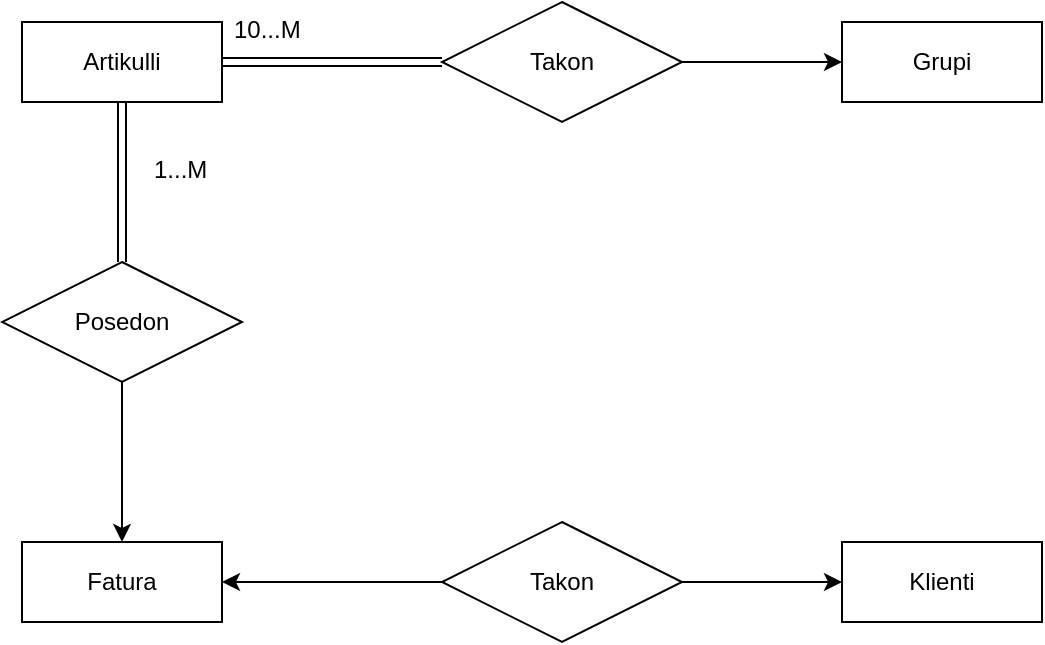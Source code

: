 <mxfile version="13.9.9" type="device" pages="5"><diagram id="n28YBMNGyRHRI_vIAajA" name="Page-1"><mxGraphModel dx="868" dy="510" grid="1" gridSize="10" guides="1" tooltips="1" connect="1" arrows="1" fold="1" page="1" pageScale="1" pageWidth="850" pageHeight="1100" math="0" shadow="0"><root><mxCell id="0"/><mxCell id="1" parent="0"/><mxCell id="NQW3zkmjY5avNHL0Lswi-1" value="Artikulli" style="whiteSpace=wrap;html=1;align=center;" vertex="1" parent="1"><mxGeometry x="190" y="210" width="100" height="40" as="geometry"/></mxCell><mxCell id="NQW3zkmjY5avNHL0Lswi-2" value="Grupi" style="whiteSpace=wrap;html=1;align=center;" vertex="1" parent="1"><mxGeometry x="600" y="210" width="100" height="40" as="geometry"/></mxCell><mxCell id="NQW3zkmjY5avNHL0Lswi-4" value="Klienti" style="whiteSpace=wrap;html=1;align=center;" vertex="1" parent="1"><mxGeometry x="600" y="470" width="100" height="40" as="geometry"/></mxCell><mxCell id="NQW3zkmjY5avNHL0Lswi-5" value="Fatura" style="whiteSpace=wrap;html=1;align=center;" vertex="1" parent="1"><mxGeometry x="190" y="470" width="100" height="40" as="geometry"/></mxCell><mxCell id="NQW3zkmjY5avNHL0Lswi-10" style="edgeStyle=orthogonalEdgeStyle;rounded=0;orthogonalLoop=1;jettySize=auto;html=1;entryX=1;entryY=0.5;entryDx=0;entryDy=0;endArrow=classic;endFill=1;shape=link;" edge="1" parent="1" source="NQW3zkmjY5avNHL0Lswi-6" target="NQW3zkmjY5avNHL0Lswi-1"><mxGeometry relative="1" as="geometry"/></mxCell><mxCell id="NQW3zkmjY5avNHL0Lswi-11" style="edgeStyle=orthogonalEdgeStyle;rounded=0;orthogonalLoop=1;jettySize=auto;html=1;endArrow=classic;endFill=1;" edge="1" parent="1" source="NQW3zkmjY5avNHL0Lswi-6" target="NQW3zkmjY5avNHL0Lswi-2"><mxGeometry relative="1" as="geometry"/></mxCell><mxCell id="NQW3zkmjY5avNHL0Lswi-6" value="Takon" style="shape=rhombus;perimeter=rhombusPerimeter;whiteSpace=wrap;html=1;align=center;" vertex="1" parent="1"><mxGeometry x="400" y="200" width="120" height="60" as="geometry"/></mxCell><mxCell id="NQW3zkmjY5avNHL0Lswi-15" style="edgeStyle=orthogonalEdgeStyle;rounded=0;orthogonalLoop=1;jettySize=auto;html=1;endArrow=classic;endFill=1;startArrow=none;startFill=0;" edge="1" parent="1" source="NQW3zkmjY5avNHL0Lswi-7" target="NQW3zkmjY5avNHL0Lswi-5"><mxGeometry relative="1" as="geometry"/></mxCell><mxCell id="NQW3zkmjY5avNHL0Lswi-16" style="edgeStyle=orthogonalEdgeStyle;rounded=0;orthogonalLoop=1;jettySize=auto;html=1;endArrow=classic;endFill=1;" edge="1" parent="1" source="NQW3zkmjY5avNHL0Lswi-7" target="NQW3zkmjY5avNHL0Lswi-4"><mxGeometry relative="1" as="geometry"/></mxCell><mxCell id="NQW3zkmjY5avNHL0Lswi-7" value="Takon" style="shape=rhombus;perimeter=rhombusPerimeter;whiteSpace=wrap;html=1;align=center;" vertex="1" parent="1"><mxGeometry x="400" y="460" width="120" height="60" as="geometry"/></mxCell><mxCell id="NQW3zkmjY5avNHL0Lswi-12" style="edgeStyle=orthogonalEdgeStyle;rounded=0;orthogonalLoop=1;jettySize=auto;html=1;endArrow=classic;endFill=1;" edge="1" parent="1" source="NQW3zkmjY5avNHL0Lswi-8" target="NQW3zkmjY5avNHL0Lswi-5"><mxGeometry relative="1" as="geometry"/></mxCell><mxCell id="NQW3zkmjY5avNHL0Lswi-13" style="edgeStyle=orthogonalEdgeStyle;rounded=0;orthogonalLoop=1;jettySize=auto;html=1;endArrow=classic;endFill=1;shape=link;" edge="1" parent="1" source="NQW3zkmjY5avNHL0Lswi-8" target="NQW3zkmjY5avNHL0Lswi-1"><mxGeometry relative="1" as="geometry"/></mxCell><mxCell id="NQW3zkmjY5avNHL0Lswi-8" value="Posedon" style="shape=rhombus;perimeter=rhombusPerimeter;whiteSpace=wrap;html=1;align=center;" vertex="1" parent="1"><mxGeometry x="180" y="330" width="120" height="60" as="geometry"/></mxCell><mxCell id="NQW3zkmjY5avNHL0Lswi-17" value="10...M" style="text;strokeColor=none;fillColor=none;spacingLeft=4;spacingRight=4;overflow=hidden;rotatable=0;points=[[0,0.5],[1,0.5]];portConstraint=eastwest;fontSize=12;" vertex="1" parent="1"><mxGeometry x="290" y="200" width="50" height="30" as="geometry"/></mxCell><mxCell id="NQW3zkmjY5avNHL0Lswi-18" value="1...M" style="text;strokeColor=none;fillColor=none;spacingLeft=4;spacingRight=4;overflow=hidden;rotatable=0;points=[[0,0.5],[1,0.5]];portConstraint=eastwest;fontSize=12;" vertex="1" parent="1"><mxGeometry x="250" y="270" width="40" height="30" as="geometry"/></mxCell></root></mxGraphModel></diagram><diagram id="FbpOwWkZMoex55t6X44E" name="Page-2"><mxGraphModel dx="1240" dy="1829" grid="1" gridSize="10" guides="1" tooltips="1" connect="1" arrows="1" fold="1" page="1" pageScale="1" pageWidth="850" pageHeight="1100" math="0" shadow="0"><root><mxCell id="YXliyVGAg9UNRqSQffUa-0"/><mxCell id="YXliyVGAg9UNRqSQffUa-1" parent="YXliyVGAg9UNRqSQffUa-0"/><mxCell id="YXliyVGAg9UNRqSQffUa-39" style="edgeStyle=orthogonalEdgeStyle;rounded=0;orthogonalLoop=1;jettySize=auto;html=1;startArrow=none;startFill=0;endArrow=none;endFill=0;" edge="1" parent="YXliyVGAg9UNRqSQffUa-1" source="YXliyVGAg9UNRqSQffUa-2" target="YXliyVGAg9UNRqSQffUa-37"><mxGeometry relative="1" as="geometry"/></mxCell><mxCell id="YXliyVGAg9UNRqSQffUa-41" style="edgeStyle=orthogonalEdgeStyle;rounded=0;orthogonalLoop=1;jettySize=auto;html=1;entryX=0.5;entryY=0;entryDx=0;entryDy=0;startArrow=none;startFill=0;endArrow=none;endFill=0;" edge="1" parent="YXliyVGAg9UNRqSQffUa-1" source="YXliyVGAg9UNRqSQffUa-2" target="YXliyVGAg9UNRqSQffUa-40"><mxGeometry relative="1" as="geometry"/></mxCell><mxCell id="YXliyVGAg9UNRqSQffUa-43" style="edgeStyle=orthogonalEdgeStyle;rounded=0;orthogonalLoop=1;jettySize=auto;html=1;startArrow=none;startFill=0;endArrow=none;endFill=0;entryX=0.5;entryY=0;entryDx=0;entryDy=0;" edge="1" parent="YXliyVGAg9UNRqSQffUa-1" source="YXliyVGAg9UNRqSQffUa-2" target="YXliyVGAg9UNRqSQffUa-42"><mxGeometry relative="1" as="geometry"><Array as="points"><mxPoint x="420" y="270"/><mxPoint x="420" y="310"/><mxPoint x="408" y="310"/><mxPoint x="408" y="320"/></Array></mxGeometry></mxCell><mxCell id="YXliyVGAg9UNRqSQffUa-45" style="edgeStyle=orthogonalEdgeStyle;rounded=0;orthogonalLoop=1;jettySize=auto;html=1;entryX=1;entryY=0.5;entryDx=0;entryDy=0;startArrow=none;startFill=0;endArrow=none;endFill=0;" edge="1" parent="YXliyVGAg9UNRqSQffUa-1" source="YXliyVGAg9UNRqSQffUa-2" target="YXliyVGAg9UNRqSQffUa-44"><mxGeometry relative="1" as="geometry"><Array as="points"><mxPoint x="310" y="215"/></Array></mxGeometry></mxCell><mxCell id="YXliyVGAg9UNRqSQffUa-2" value="Konsumatori" style="whiteSpace=wrap;html=1;align=center;" vertex="1" parent="YXliyVGAg9UNRqSQffUa-1"><mxGeometry x="300" y="250" width="100" height="40" as="geometry"/></mxCell><mxCell id="YXliyVGAg9UNRqSQffUa-59" style="edgeStyle=orthogonalEdgeStyle;rounded=0;orthogonalLoop=1;jettySize=auto;html=1;startArrow=none;startFill=0;endArrow=none;endFill=0;" edge="1" parent="YXliyVGAg9UNRqSQffUa-1" source="YXliyVGAg9UNRqSQffUa-3" target="YXliyVGAg9UNRqSQffUa-58"><mxGeometry relative="1" as="geometry"/></mxCell><mxCell id="YXliyVGAg9UNRqSQffUa-3" value="Makina" style="whiteSpace=wrap;html=1;align=center;" vertex="1" parent="YXliyVGAg9UNRqSQffUa-1"><mxGeometry x="520" y="40" width="100" height="40" as="geometry"/></mxCell><mxCell id="YXliyVGAg9UNRqSQffUa-53" style="edgeStyle=orthogonalEdgeStyle;rounded=0;orthogonalLoop=1;jettySize=auto;html=1;startArrow=none;startFill=0;endArrow=none;endFill=0;" edge="1" parent="YXliyVGAg9UNRqSQffUa-1" source="YXliyVGAg9UNRqSQffUa-5" target="YXliyVGAg9UNRqSQffUa-52"><mxGeometry relative="1" as="geometry"/></mxCell><mxCell id="YXliyVGAg9UNRqSQffUa-55" style="edgeStyle=orthogonalEdgeStyle;rounded=0;orthogonalLoop=1;jettySize=auto;html=1;startArrow=none;startFill=0;endArrow=none;endFill=0;" edge="1" parent="YXliyVGAg9UNRqSQffUa-1" source="YXliyVGAg9UNRqSQffUa-5" target="YXliyVGAg9UNRqSQffUa-54"><mxGeometry relative="1" as="geometry"/></mxCell><mxCell id="YXliyVGAg9UNRqSQffUa-67" style="edgeStyle=orthogonalEdgeStyle;rounded=0;orthogonalLoop=1;jettySize=auto;html=1;startArrow=none;startFill=0;endArrow=none;endFill=0;" edge="1" parent="YXliyVGAg9UNRqSQffUa-1" source="YXliyVGAg9UNRqSQffUa-5" target="YXliyVGAg9UNRqSQffUa-66"><mxGeometry relative="1" as="geometry"><Array as="points"><mxPoint x="600" y="330"/><mxPoint x="588" y="330"/></Array></mxGeometry></mxCell><mxCell id="YXliyVGAg9UNRqSQffUa-5" value="Aksidenti" style="whiteSpace=wrap;html=1;align=center;" vertex="1" parent="YXliyVGAg9UNRqSQffUa-1"><mxGeometry x="520" y="250" width="100" height="40" as="geometry"/></mxCell><mxCell id="YXliyVGAg9UNRqSQffUa-75" style="edgeStyle=orthogonalEdgeStyle;rounded=0;orthogonalLoop=1;jettySize=auto;html=1;entryX=0;entryY=1;entryDx=0;entryDy=0;startArrow=none;startFill=0;endArrow=none;endFill=0;" edge="1" parent="YXliyVGAg9UNRqSQffUa-1" source="YXliyVGAg9UNRqSQffUa-6" target="YXliyVGAg9UNRqSQffUa-74"><mxGeometry relative="1" as="geometry"><Array as="points"><mxPoint x="970" y="100"/><mxPoint x="1061" y="100"/></Array></mxGeometry></mxCell><mxCell id="YXliyVGAg9UNRqSQffUa-6" value="Polisa" style="whiteSpace=wrap;html=1;align=center;" vertex="1" parent="YXliyVGAg9UNRqSQffUa-1"><mxGeometry x="890" y="40" width="100" height="40" as="geometry"/></mxCell><mxCell id="YXliyVGAg9UNRqSQffUa-34" style="edgeStyle=orthogonalEdgeStyle;rounded=0;orthogonalLoop=1;jettySize=auto;html=1;startArrow=none;startFill=0;endArrow=none;endFill=0;" edge="1" parent="YXliyVGAg9UNRqSQffUa-1" source="YXliyVGAg9UNRqSQffUa-8" target="YXliyVGAg9UNRqSQffUa-32"><mxGeometry relative="1" as="geometry"/></mxCell><mxCell id="YXliyVGAg9UNRqSQffUa-35" style="edgeStyle=orthogonalEdgeStyle;rounded=0;orthogonalLoop=1;jettySize=auto;html=1;startArrow=none;startFill=0;endArrow=none;endFill=0;" edge="1" parent="YXliyVGAg9UNRqSQffUa-1" source="YXliyVGAg9UNRqSQffUa-8" target="YXliyVGAg9UNRqSQffUa-33"><mxGeometry relative="1" as="geometry"/></mxCell><mxCell id="YXliyVGAg9UNRqSQffUa-69" style="edgeStyle=orthogonalEdgeStyle;rounded=0;orthogonalLoop=1;jettySize=auto;html=1;startArrow=none;startFill=0;endArrow=none;endFill=0;" edge="1" parent="YXliyVGAg9UNRqSQffUa-1" source="YXliyVGAg9UNRqSQffUa-8" target="YXliyVGAg9UNRqSQffUa-68"><mxGeometry relative="1" as="geometry"><Array as="points"><mxPoint x="1000" y="320"/><mxPoint x="1010" y="320"/></Array></mxGeometry></mxCell><mxCell id="YXliyVGAg9UNRqSQffUa-8" value="Pagesa" style="whiteSpace=wrap;html=1;align=center;" vertex="1" parent="YXliyVGAg9UNRqSQffUa-1"><mxGeometry x="890" y="250" width="100" height="40" as="geometry"/></mxCell><mxCell id="YXliyVGAg9UNRqSQffUa-15" style="edgeStyle=orthogonalEdgeStyle;rounded=0;orthogonalLoop=1;jettySize=auto;html=1;startArrow=none;startFill=0;endArrow=classic;endFill=1;" edge="1" parent="YXliyVGAg9UNRqSQffUa-1" source="YXliyVGAg9UNRqSQffUa-9" target="YXliyVGAg9UNRqSQffUa-2"><mxGeometry relative="1" as="geometry"/></mxCell><mxCell id="YXliyVGAg9UNRqSQffUa-17" style="edgeStyle=orthogonalEdgeStyle;rounded=0;orthogonalLoop=1;jettySize=auto;html=1;startArrow=none;startFill=0;endArrow=none;endFill=0;shape=link;" edge="1" parent="YXliyVGAg9UNRqSQffUa-1" source="YXliyVGAg9UNRqSQffUa-9" target="YXliyVGAg9UNRqSQffUa-3"><mxGeometry relative="1" as="geometry"/></mxCell><mxCell id="YXliyVGAg9UNRqSQffUa-9" value="Posedon" style="shape=rhombus;perimeter=rhombusPerimeter;whiteSpace=wrap;html=1;align=center;" vertex="1" parent="YXliyVGAg9UNRqSQffUa-1"><mxGeometry x="300" y="35" width="100" height="50" as="geometry"/></mxCell><mxCell id="YXliyVGAg9UNRqSQffUa-19" style="edgeStyle=orthogonalEdgeStyle;rounded=0;orthogonalLoop=1;jettySize=auto;html=1;startArrow=none;startFill=0;endArrow=none;endFill=0;" edge="1" parent="YXliyVGAg9UNRqSQffUa-1" source="YXliyVGAg9UNRqSQffUa-12" target="YXliyVGAg9UNRqSQffUa-3"><mxGeometry relative="1" as="geometry"/></mxCell><mxCell id="YXliyVGAg9UNRqSQffUa-20" style="edgeStyle=orthogonalEdgeStyle;rounded=0;orthogonalLoop=1;jettySize=auto;html=1;startArrow=none;startFill=0;endArrow=none;endFill=0;" edge="1" parent="YXliyVGAg9UNRqSQffUa-1" source="YXliyVGAg9UNRqSQffUa-12" target="YXliyVGAg9UNRqSQffUa-5"><mxGeometry relative="1" as="geometry"/></mxCell><mxCell id="YXliyVGAg9UNRqSQffUa-12" value="Asociohet" style="shape=rhombus;perimeter=rhombusPerimeter;whiteSpace=wrap;html=1;align=center;" vertex="1" parent="YXliyVGAg9UNRqSQffUa-1"><mxGeometry x="520" y="140" width="100" height="50" as="geometry"/></mxCell><mxCell id="YXliyVGAg9UNRqSQffUa-21" style="edgeStyle=orthogonalEdgeStyle;rounded=0;orthogonalLoop=1;jettySize=auto;html=1;startArrow=none;startFill=0;endArrow=none;endFill=0;shape=link;" edge="1" parent="YXliyVGAg9UNRqSQffUa-1" source="YXliyVGAg9UNRqSQffUa-13" target="YXliyVGAg9UNRqSQffUa-3"><mxGeometry relative="1" as="geometry"/></mxCell><mxCell id="YXliyVGAg9UNRqSQffUa-22" style="edgeStyle=orthogonalEdgeStyle;rounded=0;orthogonalLoop=1;jettySize=auto;html=1;startArrow=none;startFill=0;endArrow=classic;endFill=1;" edge="1" parent="YXliyVGAg9UNRqSQffUa-1" source="YXliyVGAg9UNRqSQffUa-13" target="YXliyVGAg9UNRqSQffUa-6"><mxGeometry relative="1" as="geometry"/></mxCell><mxCell id="YXliyVGAg9UNRqSQffUa-13" value="Mbulon" style="shape=rhombus;perimeter=rhombusPerimeter;whiteSpace=wrap;html=1;align=center;" vertex="1" parent="YXliyVGAg9UNRqSQffUa-1"><mxGeometry x="700" y="35" width="100" height="50" as="geometry"/></mxCell><mxCell id="YXliyVGAg9UNRqSQffUa-23" style="edgeStyle=orthogonalEdgeStyle;rounded=0;orthogonalLoop=1;jettySize=auto;html=1;startArrow=none;startFill=0;endArrow=classic;endFill=1;" edge="1" parent="YXliyVGAg9UNRqSQffUa-1" source="YXliyVGAg9UNRqSQffUa-14" target="YXliyVGAg9UNRqSQffUa-6"><mxGeometry relative="1" as="geometry"/></mxCell><mxCell id="YXliyVGAg9UNRqSQffUa-24" style="edgeStyle=orthogonalEdgeStyle;rounded=0;orthogonalLoop=1;jettySize=auto;html=1;startArrow=none;startFill=0;endArrow=none;endFill=0;shape=link;" edge="1" parent="YXliyVGAg9UNRqSQffUa-1" source="YXliyVGAg9UNRqSQffUa-14" target="YXliyVGAg9UNRqSQffUa-8"><mxGeometry relative="1" as="geometry"/></mxCell><mxCell id="YXliyVGAg9UNRqSQffUa-14" value="Ka" style="shape=rhombus;perimeter=rhombusPerimeter;whiteSpace=wrap;html=1;align=center;" vertex="1" parent="YXliyVGAg9UNRqSQffUa-1"><mxGeometry x="890" y="140" width="100" height="50" as="geometry"/></mxCell><mxCell id="YXliyVGAg9UNRqSQffUa-27" value="1...M" style="text;strokeColor=none;fillColor=none;spacingLeft=4;spacingRight=4;overflow=hidden;rotatable=0;points=[[0,0.5],[1,0.5]];portConstraint=eastwest;fontSize=12;" vertex="1" parent="YXliyVGAg9UNRqSQffUa-1"><mxGeometry x="480" y="30" width="40" height="30" as="geometry"/></mxCell><mxCell id="YXliyVGAg9UNRqSQffUa-28" value="1...M" style="text;strokeColor=none;fillColor=none;spacingLeft=4;spacingRight=4;overflow=hidden;rotatable=0;points=[[0,0.5],[1,0.5]];portConstraint=eastwest;fontSize=12;" vertex="1" parent="YXliyVGAg9UNRqSQffUa-1"><mxGeometry x="620" y="30" width="40" height="30" as="geometry"/></mxCell><mxCell id="YXliyVGAg9UNRqSQffUa-29" value="1...M" style="text;strokeColor=none;fillColor=none;spacingLeft=4;spacingRight=4;overflow=hidden;rotatable=0;points=[[0,0.5],[1,0.5]];portConstraint=eastwest;fontSize=12;" vertex="1" parent="YXliyVGAg9UNRqSQffUa-1"><mxGeometry x="940" y="190" width="40" height="30" as="geometry"/></mxCell><mxCell id="YXliyVGAg9UNRqSQffUa-31" style="edgeStyle=orthogonalEdgeStyle;rounded=0;orthogonalLoop=1;jettySize=auto;html=1;startArrow=none;startFill=0;endArrow=none;endFill=0;" edge="1" parent="YXliyVGAg9UNRqSQffUa-1" source="YXliyVGAg9UNRqSQffUa-30" target="YXliyVGAg9UNRqSQffUa-14"><mxGeometry relative="1" as="geometry"/></mxCell><mxCell id="YXliyVGAg9UNRqSQffUa-30" value="Peridhua" style="ellipse;whiteSpace=wrap;html=1;align=center;" vertex="1" parent="YXliyVGAg9UNRqSQffUa-1"><mxGeometry x="750" y="149" width="80" height="32" as="geometry"/></mxCell><mxCell id="YXliyVGAg9UNRqSQffUa-32" value="DataSkadimit" style="ellipse;whiteSpace=wrap;html=1;align=center;" vertex="1" parent="YXliyVGAg9UNRqSQffUa-1"><mxGeometry x="750" y="280" width="80" height="32" as="geometry"/></mxCell><mxCell id="YXliyVGAg9UNRqSQffUa-33" value="DataPageses" style="ellipse;whiteSpace=wrap;html=1;align=center;" vertex="1" parent="YXliyVGAg9UNRqSQffUa-1"><mxGeometry x="860" y="360" width="80" height="32" as="geometry"/></mxCell><mxCell id="YXliyVGAg9UNRqSQffUa-37" value="&lt;u&gt;ID_Konsumatori&lt;/u&gt;" style="ellipse;whiteSpace=wrap;html=1;align=center;" vertex="1" parent="YXliyVGAg9UNRqSQffUa-1"><mxGeometry x="190" y="300" width="75" height="30" as="geometry"/></mxCell><mxCell id="YXliyVGAg9UNRqSQffUa-40" value="Emri" style="ellipse;whiteSpace=wrap;html=1;align=center;" vertex="1" parent="YXliyVGAg9UNRqSQffUa-1"><mxGeometry x="290" y="320" width="75" height="30" as="geometry"/></mxCell><mxCell id="YXliyVGAg9UNRqSQffUa-42" value="Mbiemri" style="ellipse;whiteSpace=wrap;html=1;align=center;" vertex="1" parent="YXliyVGAg9UNRqSQffUa-1"><mxGeometry x="388" y="320" width="75" height="30" as="geometry"/></mxCell><mxCell id="YXliyVGAg9UNRqSQffUa-49" style="edgeStyle=orthogonalEdgeStyle;rounded=0;orthogonalLoop=1;jettySize=auto;html=1;entryX=1;entryY=0.5;entryDx=0;entryDy=0;startArrow=none;startFill=0;endArrow=none;endFill=0;" edge="1" parent="YXliyVGAg9UNRqSQffUa-1" source="YXliyVGAg9UNRqSQffUa-44" target="YXliyVGAg9UNRqSQffUa-48"><mxGeometry relative="1" as="geometry"><Array as="points"><mxPoint x="160" y="250"/><mxPoint x="125" y="250"/><mxPoint x="125" y="285"/></Array></mxGeometry></mxCell><mxCell id="YXliyVGAg9UNRqSQffUa-50" style="edgeStyle=orthogonalEdgeStyle;rounded=0;orthogonalLoop=1;jettySize=auto;html=1;entryX=1;entryY=0.5;entryDx=0;entryDy=0;startArrow=none;startFill=0;endArrow=none;endFill=0;" edge="1" parent="YXliyVGAg9UNRqSQffUa-1" source="YXliyVGAg9UNRqSQffUa-44" target="YXliyVGAg9UNRqSQffUa-46"><mxGeometry relative="1" as="geometry"><Array as="points"><mxPoint x="168" y="180"/><mxPoint x="135" y="180"/><mxPoint x="135" y="164"/></Array></mxGeometry></mxCell><mxCell id="YXliyVGAg9UNRqSQffUa-51" style="edgeStyle=orthogonalEdgeStyle;rounded=0;orthogonalLoop=1;jettySize=auto;html=1;startArrow=none;startFill=0;endArrow=none;endFill=0;" edge="1" parent="YXliyVGAg9UNRqSQffUa-1" source="YXliyVGAg9UNRqSQffUa-44" target="YXliyVGAg9UNRqSQffUa-47"><mxGeometry relative="1" as="geometry"/></mxCell><mxCell id="YXliyVGAg9UNRqSQffUa-44" value="Adresa" style="ellipse;whiteSpace=wrap;html=1;align=center;" vertex="1" parent="YXliyVGAg9UNRqSQffUa-1"><mxGeometry x="130" y="200" width="75" height="30" as="geometry"/></mxCell><mxCell id="YXliyVGAg9UNRqSQffUa-46" value="ZipKodi" style="ellipse;whiteSpace=wrap;html=1;align=center;" vertex="1" parent="YXliyVGAg9UNRqSQffUa-1"><mxGeometry x="40" y="149" width="75" height="30" as="geometry"/></mxCell><mxCell id="YXliyVGAg9UNRqSQffUa-47" value="Qyteti" style="ellipse;whiteSpace=wrap;html=1;align=center;" vertex="1" parent="YXliyVGAg9UNRqSQffUa-1"><mxGeometry x="30" y="210" width="75" height="30" as="geometry"/></mxCell><mxCell id="YXliyVGAg9UNRqSQffUa-48" value="Rruga" style="ellipse;whiteSpace=wrap;html=1;align=center;" vertex="1" parent="YXliyVGAg9UNRqSQffUa-1"><mxGeometry x="30" y="270" width="75" height="30" as="geometry"/></mxCell><mxCell id="YXliyVGAg9UNRqSQffUa-52" value="DataAksidentit" style="ellipse;whiteSpace=wrap;html=1;align=center;" vertex="1" parent="YXliyVGAg9UNRqSQffUa-1"><mxGeometry x="500" y="330" width="75" height="30" as="geometry"/></mxCell><mxCell id="YXliyVGAg9UNRqSQffUa-54" value="NumriTeLenduarve" style="ellipse;whiteSpace=wrap;html=1;align=center;" vertex="1" parent="YXliyVGAg9UNRqSQffUa-1"><mxGeometry x="625" y="340" width="75" height="30" as="geometry"/></mxCell><mxCell id="YXliyVGAg9UNRqSQffUa-57" style="edgeStyle=orthogonalEdgeStyle;rounded=0;orthogonalLoop=1;jettySize=auto;html=1;entryX=0;entryY=0.75;entryDx=0;entryDy=0;startArrow=none;startFill=0;endArrow=none;endFill=0;" edge="1" parent="YXliyVGAg9UNRqSQffUa-1" source="YXliyVGAg9UNRqSQffUa-56" target="YXliyVGAg9UNRqSQffUa-5"><mxGeometry relative="1" as="geometry"><Array as="points"><mxPoint x="500" y="280"/></Array></mxGeometry></mxCell><mxCell id="YXliyVGAg9UNRqSQffUa-56" value="VendiAksidentit" style="ellipse;whiteSpace=wrap;html=1;align=center;" vertex="1" parent="YXliyVGAg9UNRqSQffUa-1"><mxGeometry x="425" y="210" width="75" height="30" as="geometry"/></mxCell><mxCell id="YXliyVGAg9UNRqSQffUa-58" value="&lt;u&gt;NrShasise&lt;/u&gt;" style="ellipse;whiteSpace=wrap;html=1;align=center;" vertex="1" parent="YXliyVGAg9UNRqSQffUa-1"><mxGeometry x="520" y="-90" width="75" height="30" as="geometry"/></mxCell><mxCell id="YXliyVGAg9UNRqSQffUa-61" style="edgeStyle=orthogonalEdgeStyle;rounded=0;orthogonalLoop=1;jettySize=auto;html=1;entryX=0.25;entryY=0;entryDx=0;entryDy=0;startArrow=none;startFill=0;endArrow=none;endFill=0;" edge="1" parent="YXliyVGAg9UNRqSQffUa-1" source="YXliyVGAg9UNRqSQffUa-60" target="YXliyVGAg9UNRqSQffUa-3"><mxGeometry relative="1" as="geometry"><Array as="points"><mxPoint x="520" y="-55"/><mxPoint x="520" y="40"/></Array></mxGeometry></mxCell><mxCell id="YXliyVGAg9UNRqSQffUa-60" value="Brendi" style="ellipse;whiteSpace=wrap;html=1;align=center;" vertex="1" parent="YXliyVGAg9UNRqSQffUa-1"><mxGeometry x="410" y="-70" width="75" height="30" as="geometry"/></mxCell><mxCell id="YXliyVGAg9UNRqSQffUa-63" style="edgeStyle=orthogonalEdgeStyle;rounded=0;orthogonalLoop=1;jettySize=auto;html=1;entryX=0.75;entryY=0;entryDx=0;entryDy=0;startArrow=none;startFill=0;endArrow=none;endFill=0;" edge="1" parent="YXliyVGAg9UNRqSQffUa-1" source="YXliyVGAg9UNRqSQffUa-62" target="YXliyVGAg9UNRqSQffUa-3"><mxGeometry relative="1" as="geometry"><Array as="points"><mxPoint x="595" y="-55"/></Array></mxGeometry></mxCell><mxCell id="YXliyVGAg9UNRqSQffUa-62" value="Pesha" style="ellipse;whiteSpace=wrap;html=1;align=center;" vertex="1" parent="YXliyVGAg9UNRqSQffUa-1"><mxGeometry x="650" y="-70" width="75" height="30" as="geometry"/></mxCell><mxCell id="YXliyVGAg9UNRqSQffUa-65" style="edgeStyle=orthogonalEdgeStyle;rounded=0;orthogonalLoop=1;jettySize=auto;html=1;startArrow=none;startFill=0;endArrow=none;endFill=0;" edge="1" parent="YXliyVGAg9UNRqSQffUa-1" source="YXliyVGAg9UNRqSQffUa-64" target="YXliyVGAg9UNRqSQffUa-3"><mxGeometry relative="1" as="geometry"><Array as="points"><mxPoint x="610" y="5"/></Array></mxGeometry></mxCell><mxCell id="YXliyVGAg9UNRqSQffUa-64" value="Lloji" style="ellipse;whiteSpace=wrap;html=1;align=center;" vertex="1" parent="YXliyVGAg9UNRqSQffUa-1"><mxGeometry x="670" y="-10" width="75" height="30" as="geometry"/></mxCell><mxCell id="YXliyVGAg9UNRqSQffUa-66" value="&lt;u&gt;NrAksidentit&lt;/u&gt;" style="ellipse;whiteSpace=wrap;html=1;align=center;" vertex="1" parent="YXliyVGAg9UNRqSQffUa-1"><mxGeometry x="550" y="370" width="75" height="30" as="geometry"/></mxCell><mxCell id="YXliyVGAg9UNRqSQffUa-68" value="&lt;u&gt;IDPagesa&lt;/u&gt;" style="ellipse;whiteSpace=wrap;html=1;align=center;" vertex="1" parent="YXliyVGAg9UNRqSQffUa-1"><mxGeometry x="970" y="350" width="80" height="32" as="geometry"/></mxCell><mxCell id="YXliyVGAg9UNRqSQffUa-71" style="edgeStyle=orthogonalEdgeStyle;rounded=0;orthogonalLoop=1;jettySize=auto;html=1;entryX=0.5;entryY=0;entryDx=0;entryDy=0;startArrow=none;startFill=0;endArrow=none;endFill=0;" edge="1" parent="YXliyVGAg9UNRqSQffUa-1" source="YXliyVGAg9UNRqSQffUa-70" target="YXliyVGAg9UNRqSQffUa-6"><mxGeometry relative="1" as="geometry"/></mxCell><mxCell id="YXliyVGAg9UNRqSQffUa-70" value="&lt;u&gt;ID_Polisa&lt;/u&gt;" style="ellipse;whiteSpace=wrap;html=1;align=center;" vertex="1" parent="YXliyVGAg9UNRqSQffUa-1"><mxGeometry x="960" y="-72" width="80" height="32" as="geometry"/></mxCell><mxCell id="YXliyVGAg9UNRqSQffUa-73" style="edgeStyle=orthogonalEdgeStyle;rounded=0;orthogonalLoop=1;jettySize=auto;html=1;entryX=1;entryY=0.5;entryDx=0;entryDy=0;startArrow=none;startFill=0;endArrow=none;endFill=0;" edge="1" parent="YXliyVGAg9UNRqSQffUa-1" source="YXliyVGAg9UNRqSQffUa-72" target="YXliyVGAg9UNRqSQffUa-6"><mxGeometry relative="1" as="geometry"/></mxCell><mxCell id="YXliyVGAg9UNRqSQffUa-72" value="Emri" style="ellipse;whiteSpace=wrap;html=1;align=center;" vertex="1" parent="YXliyVGAg9UNRqSQffUa-1"><mxGeometry x="1070" y="35" width="75" height="30" as="geometry"/></mxCell><mxCell id="YXliyVGAg9UNRqSQffUa-74" value="Qyteti" style="ellipse;whiteSpace=wrap;html=1;align=center;" vertex="1" parent="YXliyVGAg9UNRqSQffUa-1"><mxGeometry x="1050" y="119" width="75" height="30" as="geometry"/></mxCell></root></mxGraphModel></diagram><diagram id="YhwDBzv8_HdMirbwmQ-E" name="Page-3"><mxGraphModel dx="1021" dy="600" grid="1" gridSize="10" guides="1" tooltips="1" connect="1" arrows="1" fold="1" page="1" pageScale="1" pageWidth="850" pageHeight="1100" math="0" shadow="0"><root><mxCell id="5vrIbjBqELYtlujLVEAG-0"/><mxCell id="5vrIbjBqELYtlujLVEAG-1" parent="5vrIbjBqELYtlujLVEAG-0"/><mxCell id="5vrIbjBqELYtlujLVEAG-2" value="Studenti" style="whiteSpace=wrap;html=1;align=center;" vertex="1" parent="5vrIbjBqELYtlujLVEAG-1"><mxGeometry x="170" y="150" width="100" height="40" as="geometry"/></mxCell><mxCell id="5vrIbjBqELYtlujLVEAG-3" value="Grupi" style="whiteSpace=wrap;html=1;align=center;" vertex="1" parent="5vrIbjBqELYtlujLVEAG-1"><mxGeometry x="580" y="150" width="100" height="40" as="geometry"/></mxCell><mxCell id="5vrIbjBqELYtlujLVEAG-4" value="Lenda" style="whiteSpace=wrap;html=1;align=center;" vertex="1" parent="5vrIbjBqELYtlujLVEAG-1"><mxGeometry x="170" y="355" width="100" height="40" as="geometry"/></mxCell><mxCell id="5vrIbjBqELYtlujLVEAG-5" value="Profesori" style="whiteSpace=wrap;html=1;align=center;" vertex="1" parent="5vrIbjBqELYtlujLVEAG-1"><mxGeometry x="590" y="355" width="100" height="40" as="geometry"/></mxCell><mxCell id="5vrIbjBqELYtlujLVEAG-9" style="edgeStyle=orthogonalEdgeStyle;rounded=0;orthogonalLoop=1;jettySize=auto;html=1;entryX=1;entryY=0.5;entryDx=0;entryDy=0;startArrow=none;startFill=0;endArrow=none;endFill=0;" edge="1" parent="5vrIbjBqELYtlujLVEAG-1" source="5vrIbjBqELYtlujLVEAG-6" target="5vrIbjBqELYtlujLVEAG-2"><mxGeometry relative="1" as="geometry"/></mxCell><mxCell id="5vrIbjBqELYtlujLVEAG-10" style="edgeStyle=orthogonalEdgeStyle;rounded=0;orthogonalLoop=1;jettySize=auto;html=1;startArrow=none;startFill=0;endArrow=classic;endFill=1;" edge="1" parent="5vrIbjBqELYtlujLVEAG-1" source="5vrIbjBqELYtlujLVEAG-6" target="5vrIbjBqELYtlujLVEAG-3"><mxGeometry relative="1" as="geometry"/></mxCell><mxCell id="5vrIbjBqELYtlujLVEAG-6" value="Takon" style="shape=rhombus;perimeter=rhombusPerimeter;whiteSpace=wrap;html=1;align=center;" vertex="1" parent="5vrIbjBqELYtlujLVEAG-1"><mxGeometry x="375" y="145" width="100" height="50" as="geometry"/></mxCell><mxCell id="5vrIbjBqELYtlujLVEAG-11" style="edgeStyle=orthogonalEdgeStyle;rounded=0;orthogonalLoop=1;jettySize=auto;html=1;startArrow=none;startFill=0;endArrow=none;endFill=0;" edge="1" parent="5vrIbjBqELYtlujLVEAG-1" source="5vrIbjBqELYtlujLVEAG-7" target="5vrIbjBqELYtlujLVEAG-5"><mxGeometry relative="1" as="geometry"/></mxCell><mxCell id="5vrIbjBqELYtlujLVEAG-12" style="edgeStyle=orthogonalEdgeStyle;rounded=0;orthogonalLoop=1;jettySize=auto;html=1;startArrow=none;startFill=0;endArrow=none;endFill=0;" edge="1" parent="5vrIbjBqELYtlujLVEAG-1" source="5vrIbjBqELYtlujLVEAG-7" target="5vrIbjBqELYtlujLVEAG-4"><mxGeometry relative="1" as="geometry"/></mxCell><mxCell id="5vrIbjBqELYtlujLVEAG-7" value="Ligjeron" style="shape=rhombus;perimeter=rhombusPerimeter;whiteSpace=wrap;html=1;align=center;" vertex="1" parent="5vrIbjBqELYtlujLVEAG-1"><mxGeometry x="390" y="350" width="100" height="50" as="geometry"/></mxCell><mxCell id="5vrIbjBqELYtlujLVEAG-13" style="edgeStyle=orthogonalEdgeStyle;rounded=0;orthogonalLoop=1;jettySize=auto;html=1;entryX=0.5;entryY=1;entryDx=0;entryDy=0;startArrow=none;startFill=0;endArrow=none;endFill=0;" edge="1" parent="5vrIbjBqELYtlujLVEAG-1" source="5vrIbjBqELYtlujLVEAG-8" target="5vrIbjBqELYtlujLVEAG-2"><mxGeometry relative="1" as="geometry"/></mxCell><mxCell id="5vrIbjBqELYtlujLVEAG-14" style="edgeStyle=orthogonalEdgeStyle;rounded=0;orthogonalLoop=1;jettySize=auto;html=1;entryX=0.5;entryY=0;entryDx=0;entryDy=0;startArrow=none;startFill=0;endArrow=none;endFill=0;" edge="1" parent="5vrIbjBqELYtlujLVEAG-1" source="5vrIbjBqELYtlujLVEAG-8" target="5vrIbjBqELYtlujLVEAG-4"><mxGeometry relative="1" as="geometry"/></mxCell><mxCell id="5vrIbjBqELYtlujLVEAG-8" value="Caktohen" style="shape=rhombus;perimeter=rhombusPerimeter;whiteSpace=wrap;html=1;align=center;" vertex="1" parent="5vrIbjBqELYtlujLVEAG-1"><mxGeometry x="170" y="240" width="100" height="50" as="geometry"/></mxCell><mxCell id="5vrIbjBqELYtlujLVEAG-16" style="edgeStyle=orthogonalEdgeStyle;rounded=0;orthogonalLoop=1;jettySize=auto;html=1;startArrow=none;startFill=0;endArrow=none;endFill=0;" edge="1" parent="5vrIbjBqELYtlujLVEAG-1" target="5vrIbjBqELYtlujLVEAG-2"><mxGeometry relative="1" as="geometry"><mxPoint x="175" y="95" as="sourcePoint"/><Array as="points"><mxPoint x="190" y="95"/><mxPoint x="190" y="130"/><mxPoint x="220" y="130"/></Array></mxGeometry></mxCell><mxCell id="5vrIbjBqELYtlujLVEAG-17" value="ID_Studenti" style="ellipse;whiteSpace=wrap;html=1;align=center;fontStyle=4;" vertex="1" parent="5vrIbjBqELYtlujLVEAG-1"><mxGeometry x="110" y="80" width="70" height="28" as="geometry"/></mxCell><mxCell id="5vrIbjBqELYtlujLVEAG-19" style="edgeStyle=orthogonalEdgeStyle;rounded=0;orthogonalLoop=1;jettySize=auto;html=1;startArrow=none;startFill=0;endArrow=none;endFill=0;" edge="1" parent="5vrIbjBqELYtlujLVEAG-1" source="5vrIbjBqELYtlujLVEAG-18" target="5vrIbjBqELYtlujLVEAG-3"><mxGeometry relative="1" as="geometry"/></mxCell><mxCell id="5vrIbjBqELYtlujLVEAG-18" value="ID_Grupi" style="ellipse;whiteSpace=wrap;html=1;align=center;fontStyle=4;" vertex="1" parent="5vrIbjBqELYtlujLVEAG-1"><mxGeometry x="620" y="60" width="70" height="28" as="geometry"/></mxCell><mxCell id="5vrIbjBqELYtlujLVEAG-21" style="edgeStyle=orthogonalEdgeStyle;rounded=0;orthogonalLoop=1;jettySize=auto;html=1;startArrow=none;startFill=0;endArrow=none;endFill=0;" edge="1" parent="5vrIbjBqELYtlujLVEAG-1" source="5vrIbjBqELYtlujLVEAG-20" target="5vrIbjBqELYtlujLVEAG-5"><mxGeometry relative="1" as="geometry"/></mxCell><mxCell id="5vrIbjBqELYtlujLVEAG-20" value="ID_Profesori" style="ellipse;whiteSpace=wrap;html=1;align=center;fontStyle=4;" vertex="1" parent="5vrIbjBqELYtlujLVEAG-1"><mxGeometry x="605" y="450" width="70" height="28" as="geometry"/></mxCell><mxCell id="5vrIbjBqELYtlujLVEAG-23" style="edgeStyle=orthogonalEdgeStyle;rounded=0;orthogonalLoop=1;jettySize=auto;html=1;startArrow=none;startFill=0;endArrow=none;endFill=0;" edge="1" parent="5vrIbjBqELYtlujLVEAG-1" source="5vrIbjBqELYtlujLVEAG-22" target="5vrIbjBqELYtlujLVEAG-4"><mxGeometry relative="1" as="geometry"/></mxCell><mxCell id="5vrIbjBqELYtlujLVEAG-22" value="ID_Lenda" style="ellipse;whiteSpace=wrap;html=1;align=center;fontStyle=4;" vertex="1" parent="5vrIbjBqELYtlujLVEAG-1"><mxGeometry x="170" y="460" width="70" height="28" as="geometry"/></mxCell></root></mxGraphModel></diagram><diagram id="3OGA5ITo9vv7Vg0ibO4R" name="U5-1"><mxGraphModel dx="3020" dy="2375" grid="1" gridSize="10" guides="1" tooltips="1" connect="1" arrows="1" fold="1" page="1" pageScale="1" pageWidth="850" pageHeight="1100" math="0" shadow="0"><root><mxCell id="GEUnNBPhm_co_4an8EEc-0"/><mxCell id="GEUnNBPhm_co_4an8EEc-1" parent="GEUnNBPhm_co_4an8EEc-0"/><mxCell id="GEUnNBPhm_co_4an8EEc-49" value="" style="rounded=0;whiteSpace=wrap;html=1;" vertex="1" parent="GEUnNBPhm_co_4an8EEc-1"><mxGeometry x="380" y="350" width="120" height="340" as="geometry"/></mxCell><mxCell id="GEUnNBPhm_co_4an8EEc-44" value="" style="rounded=0;whiteSpace=wrap;html=1;" vertex="1" parent="GEUnNBPhm_co_4an8EEc-1"><mxGeometry x="380" y="370" width="500" height="80" as="geometry"/></mxCell><mxCell id="GEUnNBPhm_co_4an8EEc-3" value="Fakulteti" style="whiteSpace=wrap;html=1;align=center;" vertex="1" parent="GEUnNBPhm_co_4an8EEc-1"><mxGeometry x="90" y="165" width="100" height="40" as="geometry"/></mxCell><mxCell id="GEUnNBPhm_co_4an8EEc-4" value="StafiAkademik" style="whiteSpace=wrap;html=1;align=center;" vertex="1" parent="GEUnNBPhm_co_4an8EEc-1"><mxGeometry x="570" y="165" width="100" height="40" as="geometry"/></mxCell><mxCell id="GEUnNBPhm_co_4an8EEc-5" value="Profesori" style="whiteSpace=wrap;html=1;align=center;" vertex="1" parent="GEUnNBPhm_co_4an8EEc-1"><mxGeometry x="390" y="390" width="100" height="40" as="geometry"/></mxCell><mxCell id="GEUnNBPhm_co_4an8EEc-6" value="Asistenti" style="whiteSpace=wrap;html=1;align=center;" vertex="1" parent="GEUnNBPhm_co_4an8EEc-1"><mxGeometry x="760" y="390" width="100" height="40" as="geometry"/></mxCell><mxCell id="GEUnNBPhm_co_4an8EEc-7" value="Lenda" style="whiteSpace=wrap;html=1;align=center;" vertex="1" parent="GEUnNBPhm_co_4an8EEc-1"><mxGeometry x="390" y="620" width="100" height="40" as="geometry"/></mxCell><mxCell id="GEUnNBPhm_co_4an8EEc-51" style="edgeStyle=orthogonalEdgeStyle;rounded=0;orthogonalLoop=1;jettySize=auto;html=1;entryX=1;entryY=0.5;entryDx=0;entryDy=0;startArrow=classic;startFill=1;endArrow=none;endFill=0;" edge="1" parent="GEUnNBPhm_co_4an8EEc-1" source="GEUnNBPhm_co_4an8EEc-8" target="GEUnNBPhm_co_4an8EEc-50"><mxGeometry relative="1" as="geometry"/></mxCell><mxCell id="GEUnNBPhm_co_4an8EEc-101" style="edgeStyle=orthogonalEdgeStyle;rounded=0;orthogonalLoop=1;jettySize=auto;html=1;startArrow=none;startFill=0;endArrow=none;endFill=0;" edge="1" parent="GEUnNBPhm_co_4an8EEc-1" source="GEUnNBPhm_co_4an8EEc-8" target="GEUnNBPhm_co_4an8EEc-98"><mxGeometry relative="1" as="geometry"/></mxCell><mxCell id="GEUnNBPhm_co_4an8EEc-102" style="edgeStyle=orthogonalEdgeStyle;rounded=0;orthogonalLoop=1;jettySize=auto;html=1;entryX=0;entryY=0;entryDx=0;entryDy=0;startArrow=none;startFill=0;endArrow=none;endFill=0;" edge="1" parent="GEUnNBPhm_co_4an8EEc-1" source="GEUnNBPhm_co_4an8EEc-8" target="GEUnNBPhm_co_4an8EEc-99"><mxGeometry relative="1" as="geometry"><Array as="points"><mxPoint x="850" y="660"/><mxPoint x="935" y="660"/></Array></mxGeometry></mxCell><mxCell id="GEUnNBPhm_co_4an8EEc-8" value="Studenti" style="whiteSpace=wrap;html=1;align=center;" vertex="1" parent="GEUnNBPhm_co_4an8EEc-1"><mxGeometry x="760" y="620" width="100" height="40" as="geometry"/></mxCell><mxCell id="GEUnNBPhm_co_4an8EEc-10" value="Klasa" style="whiteSpace=wrap;html=1;align=center;" vertex="1" parent="GEUnNBPhm_co_4an8EEc-1"><mxGeometry x="270" y="895" width="100" height="40" as="geometry"/></mxCell><mxCell id="GEUnNBPhm_co_4an8EEc-13" value="Orari" style="shape=ext;margin=3;double=1;whiteSpace=wrap;html=1;align=center;" vertex="1" parent="GEUnNBPhm_co_4an8EEc-1"><mxGeometry x="270" y="680" width="100" height="40" as="geometry"/></mxCell><mxCell id="GEUnNBPhm_co_4an8EEc-22" style="edgeStyle=orthogonalEdgeStyle;rounded=0;orthogonalLoop=1;jettySize=auto;html=1;startArrow=none;startFill=0;endArrow=classic;endFill=1;" edge="1" parent="GEUnNBPhm_co_4an8EEc-1" source="GEUnNBPhm_co_4an8EEc-14" target="GEUnNBPhm_co_4an8EEc-3"><mxGeometry relative="1" as="geometry"/></mxCell><mxCell id="GEUnNBPhm_co_4an8EEc-23" style="edgeStyle=orthogonalEdgeStyle;rounded=0;orthogonalLoop=1;jettySize=auto;html=1;startArrow=none;startFill=0;endArrow=none;endFill=0;" edge="1" parent="GEUnNBPhm_co_4an8EEc-1" source="GEUnNBPhm_co_4an8EEc-14" target="GEUnNBPhm_co_4an8EEc-4"><mxGeometry relative="1" as="geometry"/></mxCell><mxCell id="GEUnNBPhm_co_4an8EEc-14" value="Punon" style="shape=rhombus;perimeter=rhombusPerimeter;whiteSpace=wrap;html=1;align=center;" vertex="1" parent="GEUnNBPhm_co_4an8EEc-1"><mxGeometry x="325" y="160" width="100" height="50" as="geometry"/></mxCell><mxCell id="GEUnNBPhm_co_4an8EEc-27" style="edgeStyle=orthogonalEdgeStyle;rounded=0;orthogonalLoop=1;jettySize=auto;html=1;entryX=0.5;entryY=1;entryDx=0;entryDy=0;startArrow=none;startFill=0;endArrow=none;endFill=0;" edge="1" parent="GEUnNBPhm_co_4an8EEc-1" source="GEUnNBPhm_co_4an8EEc-15" target="GEUnNBPhm_co_4an8EEc-5"><mxGeometry relative="1" as="geometry"/></mxCell><mxCell id="GEUnNBPhm_co_4an8EEc-28" style="edgeStyle=orthogonalEdgeStyle;rounded=0;orthogonalLoop=1;jettySize=auto;html=1;startArrow=none;startFill=0;endArrow=none;endFill=0;" edge="1" parent="GEUnNBPhm_co_4an8EEc-1" source="GEUnNBPhm_co_4an8EEc-15" target="GEUnNBPhm_co_4an8EEc-7"><mxGeometry relative="1" as="geometry"/></mxCell><mxCell id="GEUnNBPhm_co_4an8EEc-36" style="edgeStyle=orthogonalEdgeStyle;rounded=0;orthogonalLoop=1;jettySize=auto;html=1;startArrow=none;startFill=0;endArrow=none;endFill=0;" edge="1" parent="GEUnNBPhm_co_4an8EEc-1" source="GEUnNBPhm_co_4an8EEc-15" target="GEUnNBPhm_co_4an8EEc-13"><mxGeometry relative="1" as="geometry"/></mxCell><mxCell id="GEUnNBPhm_co_4an8EEc-15" value="Ligjeron" style="shape=rhombus;perimeter=rhombusPerimeter;whiteSpace=wrap;html=1;align=center;" vertex="1" parent="GEUnNBPhm_co_4an8EEc-1"><mxGeometry x="390" y="492.5" width="100" height="55" as="geometry"/></mxCell><mxCell id="GEUnNBPhm_co_4an8EEc-24" style="edgeStyle=orthogonalEdgeStyle;rounded=0;orthogonalLoop=1;jettySize=auto;html=1;startArrow=none;startFill=0;endArrow=none;endFill=0;" edge="1" parent="GEUnNBPhm_co_4an8EEc-1" source="GEUnNBPhm_co_4an8EEc-16" target="GEUnNBPhm_co_4an8EEc-4"><mxGeometry relative="1" as="geometry"/></mxCell><mxCell id="GEUnNBPhm_co_4an8EEc-25" style="edgeStyle=orthogonalEdgeStyle;rounded=0;orthogonalLoop=1;jettySize=auto;html=1;startArrow=none;startFill=0;endArrow=none;endFill=0;" edge="1" parent="GEUnNBPhm_co_4an8EEc-1" source="GEUnNBPhm_co_4an8EEc-16" target="GEUnNBPhm_co_4an8EEc-5"><mxGeometry relative="1" as="geometry"/></mxCell><mxCell id="GEUnNBPhm_co_4an8EEc-26" style="edgeStyle=orthogonalEdgeStyle;rounded=0;orthogonalLoop=1;jettySize=auto;html=1;startArrow=none;startFill=0;endArrow=none;endFill=0;" edge="1" parent="GEUnNBPhm_co_4an8EEc-1" source="GEUnNBPhm_co_4an8EEc-16" target="GEUnNBPhm_co_4an8EEc-6"><mxGeometry relative="1" as="geometry"/></mxCell><mxCell id="GEUnNBPhm_co_4an8EEc-16" value="ISA" style="triangle;whiteSpace=wrap;html=1;rotation=90;" vertex="1" parent="GEUnNBPhm_co_4an8EEc-1"><mxGeometry x="590" y="255" width="60" height="80" as="geometry"/></mxCell><mxCell id="GEUnNBPhm_co_4an8EEc-29" style="edgeStyle=orthogonalEdgeStyle;rounded=0;orthogonalLoop=1;jettySize=auto;html=1;entryX=0.5;entryY=0;entryDx=0;entryDy=0;startArrow=none;startFill=0;endArrow=none;endFill=0;" edge="1" parent="GEUnNBPhm_co_4an8EEc-1" source="GEUnNBPhm_co_4an8EEc-17" target="GEUnNBPhm_co_4an8EEc-8"><mxGeometry relative="1" as="geometry"/></mxCell><mxCell id="GEUnNBPhm_co_4an8EEc-30" style="edgeStyle=orthogonalEdgeStyle;rounded=0;orthogonalLoop=1;jettySize=auto;html=1;startArrow=none;startFill=0;endArrow=classic;endFill=1;" edge="1" parent="GEUnNBPhm_co_4an8EEc-1" source="GEUnNBPhm_co_4an8EEc-17" target="GEUnNBPhm_co_4an8EEc-6"><mxGeometry relative="1" as="geometry"/></mxCell><mxCell id="GEUnNBPhm_co_4an8EEc-17" value="Kshillon" style="shape=rhombus;perimeter=rhombusPerimeter;whiteSpace=wrap;html=1;align=center;" vertex="1" parent="GEUnNBPhm_co_4an8EEc-1"><mxGeometry x="760" y="495" width="100" height="50" as="geometry"/></mxCell><mxCell id="GEUnNBPhm_co_4an8EEc-31" style="edgeStyle=orthogonalEdgeStyle;rounded=0;orthogonalLoop=1;jettySize=auto;html=1;startArrow=none;startFill=0;endArrow=none;endFill=0;" edge="1" parent="GEUnNBPhm_co_4an8EEc-1" source="GEUnNBPhm_co_4an8EEc-18" target="GEUnNBPhm_co_4an8EEc-5"><mxGeometry relative="1" as="geometry"/></mxCell><mxCell id="GEUnNBPhm_co_4an8EEc-32" style="edgeStyle=orthogonalEdgeStyle;rounded=0;orthogonalLoop=1;jettySize=auto;html=1;startArrow=none;startFill=0;endArrow=none;endFill=0;" edge="1" parent="GEUnNBPhm_co_4an8EEc-1" source="GEUnNBPhm_co_4an8EEc-18" target="GEUnNBPhm_co_4an8EEc-6"><mxGeometry relative="1" as="geometry"/></mxCell><mxCell id="GEUnNBPhm_co_4an8EEc-18" value="Ka" style="shape=rhombus;perimeter=rhombusPerimeter;whiteSpace=wrap;html=1;align=center;" vertex="1" parent="GEUnNBPhm_co_4an8EEc-1"><mxGeometry x="580" y="385" width="100" height="50" as="geometry"/></mxCell><mxCell id="GEUnNBPhm_co_4an8EEc-34" style="edgeStyle=orthogonalEdgeStyle;rounded=0;orthogonalLoop=1;jettySize=auto;html=1;entryX=0;entryY=0.75;entryDx=0;entryDy=0;startArrow=none;startFill=0;endArrow=none;endFill=0;" edge="1" parent="GEUnNBPhm_co_4an8EEc-1" source="GEUnNBPhm_co_4an8EEc-19" target="GEUnNBPhm_co_4an8EEc-7"><mxGeometry relative="1" as="geometry"><Array as="points"><mxPoint x="140" y="635"/></Array></mxGeometry></mxCell><mxCell id="GEUnNBPhm_co_4an8EEc-35" style="edgeStyle=orthogonalEdgeStyle;rounded=0;orthogonalLoop=1;jettySize=auto;html=1;startArrow=none;startFill=0;endArrow=classic;endFill=1;" edge="1" parent="GEUnNBPhm_co_4an8EEc-1" source="GEUnNBPhm_co_4an8EEc-19" target="GEUnNBPhm_co_4an8EEc-3"><mxGeometry relative="1" as="geometry"/></mxCell><mxCell id="GEUnNBPhm_co_4an8EEc-19" value="Takon" style="shape=rhombus;perimeter=rhombusPerimeter;whiteSpace=wrap;html=1;align=center;" vertex="1" parent="GEUnNBPhm_co_4an8EEc-1"><mxGeometry x="90" y="490" width="100" height="50" as="geometry"/></mxCell><mxCell id="GEUnNBPhm_co_4an8EEc-42" style="edgeStyle=orthogonalEdgeStyle;rounded=0;orthogonalLoop=1;jettySize=auto;html=1;entryX=0;entryY=0.5;entryDx=0;entryDy=0;startArrow=none;startFill=0;endArrow=none;endFill=0;" edge="1" parent="GEUnNBPhm_co_4an8EEc-1" source="GEUnNBPhm_co_4an8EEc-20" target="GEUnNBPhm_co_4an8EEc-10"><mxGeometry relative="1" as="geometry"/></mxCell><mxCell id="GEUnNBPhm_co_4an8EEc-43" style="edgeStyle=orthogonalEdgeStyle;rounded=0;orthogonalLoop=1;jettySize=auto;html=1;entryX=0;entryY=0.5;entryDx=0;entryDy=0;startArrow=none;startFill=0;endArrow=none;endFill=0;" edge="1" parent="GEUnNBPhm_co_4an8EEc-1" source="GEUnNBPhm_co_4an8EEc-20" target="GEUnNBPhm_co_4an8EEc-3"><mxGeometry relative="1" as="geometry"><Array as="points"><mxPoint x="70" y="840"/><mxPoint x="70" y="220"/></Array></mxGeometry></mxCell><mxCell id="GEUnNBPhm_co_4an8EEc-20" value="Takon" style="shape=rhombus;perimeter=rhombusPerimeter;whiteSpace=wrap;html=1;align=center;" vertex="1" parent="GEUnNBPhm_co_4an8EEc-1"><mxGeometry x="70" y="890" width="100" height="50" as="geometry"/></mxCell><mxCell id="GEUnNBPhm_co_4an8EEc-45" style="edgeStyle=orthogonalEdgeStyle;rounded=0;orthogonalLoop=1;jettySize=auto;html=1;entryX=0;entryY=0.5;entryDx=0;entryDy=0;startArrow=none;startFill=0;endArrow=none;endFill=0;exitX=0.5;exitY=0.9;exitDx=0;exitDy=0;exitPerimeter=0;" edge="1" parent="GEUnNBPhm_co_4an8EEc-1" source="GEUnNBPhm_co_4an8EEc-21" target="GEUnNBPhm_co_4an8EEc-8"><mxGeometry relative="1" as="geometry"><Array as="points"><mxPoint x="630" y="625"/></Array></mxGeometry></mxCell><mxCell id="GEUnNBPhm_co_4an8EEc-46" style="edgeStyle=orthogonalEdgeStyle;rounded=0;orthogonalLoop=1;jettySize=auto;html=1;startArrow=none;startFill=0;endArrow=none;endFill=0;entryX=0.5;entryY=1;entryDx=0;entryDy=0;" edge="1" parent="GEUnNBPhm_co_4an8EEc-1" source="GEUnNBPhm_co_4an8EEc-21" target="GEUnNBPhm_co_4an8EEc-44"><mxGeometry relative="1" as="geometry"><mxPoint x="630" y="450" as="targetPoint"/></mxGeometry></mxCell><mxCell id="GEUnNBPhm_co_4an8EEc-47" style="edgeStyle=orthogonalEdgeStyle;rounded=0;orthogonalLoop=1;jettySize=auto;html=1;entryX=1;entryY=0.5;entryDx=0;entryDy=0;startArrow=none;startFill=0;endArrow=none;endFill=0;exitX=0;exitY=0.5;exitDx=0;exitDy=0;" edge="1" parent="GEUnNBPhm_co_4an8EEc-1" source="GEUnNBPhm_co_4an8EEc-21" target="GEUnNBPhm_co_4an8EEc-7"><mxGeometry relative="1" as="geometry"><Array as="points"><mxPoint x="530" y="525"/><mxPoint x="530" y="640"/></Array></mxGeometry></mxCell><mxCell id="GEUnNBPhm_co_4an8EEc-21" value="Konsullton" style="shape=rhombus;perimeter=rhombusPerimeter;whiteSpace=wrap;html=1;align=center;" vertex="1" parent="GEUnNBPhm_co_4an8EEc-1"><mxGeometry x="580" y="500" width="100" height="50" as="geometry"/></mxCell><mxCell id="GEUnNBPhm_co_4an8EEc-39" style="edgeStyle=orthogonalEdgeStyle;rounded=0;orthogonalLoop=1;jettySize=auto;html=1;entryX=0.5;entryY=0;entryDx=0;entryDy=0;startArrow=none;startFill=0;endArrow=classic;endFill=1;" edge="1" parent="GEUnNBPhm_co_4an8EEc-1" source="GEUnNBPhm_co_4an8EEc-37" target="GEUnNBPhm_co_4an8EEc-10"><mxGeometry relative="1" as="geometry"/></mxCell><mxCell id="GEUnNBPhm_co_4an8EEc-40" style="edgeStyle=orthogonalEdgeStyle;rounded=0;orthogonalLoop=1;jettySize=auto;html=1;startArrow=none;startFill=0;endArrow=none;endFill=0;shape=link;" edge="1" parent="GEUnNBPhm_co_4an8EEc-1" source="GEUnNBPhm_co_4an8EEc-37" target="GEUnNBPhm_co_4an8EEc-13"><mxGeometry relative="1" as="geometry"/></mxCell><mxCell id="GEUnNBPhm_co_4an8EEc-37" value="Identifikon" style="shape=rhombus;perimeter=rhombusPerimeter;whiteSpace=wrap;html=1;align=center;double=1;" vertex="1" parent="GEUnNBPhm_co_4an8EEc-1"><mxGeometry x="270" y="775" width="100" height="50" as="geometry"/></mxCell><mxCell id="GEUnNBPhm_co_4an8EEc-52" style="edgeStyle=orthogonalEdgeStyle;rounded=0;orthogonalLoop=1;jettySize=auto;html=1;entryX=0.75;entryY=1;entryDx=0;entryDy=0;startArrow=none;startFill=0;endArrow=none;endFill=0;" edge="1" parent="GEUnNBPhm_co_4an8EEc-1" source="GEUnNBPhm_co_4an8EEc-50" target="GEUnNBPhm_co_4an8EEc-49"><mxGeometry relative="1" as="geometry"/></mxCell><mxCell id="GEUnNBPhm_co_4an8EEc-50" value="Ndjek" style="shape=rhombus;perimeter=rhombusPerimeter;whiteSpace=wrap;html=1;align=center;" vertex="1" parent="GEUnNBPhm_co_4an8EEc-1"><mxGeometry x="670" y="710" width="100" height="50" as="geometry"/></mxCell><mxCell id="GEUnNBPhm_co_4an8EEc-60" style="edgeStyle=orthogonalEdgeStyle;rounded=0;orthogonalLoop=1;jettySize=auto;html=1;startArrow=none;startFill=0;endArrow=none;endFill=0;" edge="1" parent="GEUnNBPhm_co_4an8EEc-1" source="GEUnNBPhm_co_4an8EEc-53" target="GEUnNBPhm_co_4an8EEc-59"><mxGeometry relative="1" as="geometry"/></mxCell><mxCell id="GEUnNBPhm_co_4an8EEc-62" style="edgeStyle=orthogonalEdgeStyle;rounded=0;orthogonalLoop=1;jettySize=auto;html=1;startArrow=none;startFill=0;endArrow=none;endFill=0;" edge="1" parent="GEUnNBPhm_co_4an8EEc-1" source="GEUnNBPhm_co_4an8EEc-53" target="GEUnNBPhm_co_4an8EEc-61"><mxGeometry relative="1" as="geometry"/></mxCell><mxCell id="GEUnNBPhm_co_4an8EEc-53" value="Semestri" style="whiteSpace=wrap;html=1;align=center;" vertex="1" parent="GEUnNBPhm_co_4an8EEc-1"><mxGeometry x="390" y="850" width="100" height="40" as="geometry"/></mxCell><mxCell id="GEUnNBPhm_co_4an8EEc-56" style="edgeStyle=orthogonalEdgeStyle;rounded=0;orthogonalLoop=1;jettySize=auto;html=1;entryX=0.5;entryY=0;entryDx=0;entryDy=0;startArrow=none;startFill=0;endArrow=classic;endFill=1;" edge="1" parent="GEUnNBPhm_co_4an8EEc-1" source="GEUnNBPhm_co_4an8EEc-55" target="GEUnNBPhm_co_4an8EEc-53"><mxGeometry relative="1" as="geometry"/></mxCell><mxCell id="GEUnNBPhm_co_4an8EEc-57" style="edgeStyle=orthogonalEdgeStyle;rounded=0;orthogonalLoop=1;jettySize=auto;html=1;startArrow=none;startFill=0;endArrow=none;endFill=0;" edge="1" parent="GEUnNBPhm_co_4an8EEc-1" source="GEUnNBPhm_co_4an8EEc-55" target="GEUnNBPhm_co_4an8EEc-7"><mxGeometry relative="1" as="geometry"/></mxCell><mxCell id="GEUnNBPhm_co_4an8EEc-55" value="Mbahen" style="shape=rhombus;perimeter=rhombusPerimeter;whiteSpace=wrap;html=1;align=center;" vertex="1" parent="GEUnNBPhm_co_4an8EEc-1"><mxGeometry x="390" y="740" width="100" height="50" as="geometry"/></mxCell><mxCell id="GEUnNBPhm_co_4an8EEc-59" value="&lt;u&gt;ID_Semestri&lt;/u&gt;" style="ellipse;whiteSpace=wrap;html=1;align=center;" vertex="1" parent="GEUnNBPhm_co_4an8EEc-1"><mxGeometry x="390" y="935" width="100" height="40" as="geometry"/></mxCell><mxCell id="GEUnNBPhm_co_4an8EEc-61" value="VitiAkademik" style="ellipse;whiteSpace=wrap;html=1;align=center;" vertex="1" parent="GEUnNBPhm_co_4an8EEc-1"><mxGeometry x="540" y="920" width="100" height="40" as="geometry"/></mxCell><mxCell id="GEUnNBPhm_co_4an8EEc-65" style="edgeStyle=orthogonalEdgeStyle;rounded=0;orthogonalLoop=1;jettySize=auto;html=1;startArrow=none;startFill=0;endArrow=none;endFill=0;" edge="1" parent="GEUnNBPhm_co_4an8EEc-1" source="GEUnNBPhm_co_4an8EEc-64" target="GEUnNBPhm_co_4an8EEc-3"><mxGeometry relative="1" as="geometry"/></mxCell><mxCell id="GEUnNBPhm_co_4an8EEc-64" value="ID_Fakulteti" style="ellipse;whiteSpace=wrap;html=1;align=center;fontStyle=4;" vertex="1" parent="GEUnNBPhm_co_4an8EEc-1"><mxGeometry x="90" y="80" width="100" height="40" as="geometry"/></mxCell><mxCell id="GEUnNBPhm_co_4an8EEc-67" style="edgeStyle=orthogonalEdgeStyle;rounded=0;orthogonalLoop=1;jettySize=auto;html=1;entryX=0.75;entryY=0;entryDx=0;entryDy=0;startArrow=none;startFill=0;endArrow=none;endFill=0;" edge="1" parent="GEUnNBPhm_co_4an8EEc-1" source="GEUnNBPhm_co_4an8EEc-66" target="GEUnNBPhm_co_4an8EEc-3"><mxGeometry relative="1" as="geometry"><Array as="points"><mxPoint x="275" y="140"/><mxPoint x="165" y="140"/></Array></mxGeometry></mxCell><mxCell id="GEUnNBPhm_co_4an8EEc-66" value="Emri" style="ellipse;whiteSpace=wrap;html=1;align=center;" vertex="1" parent="GEUnNBPhm_co_4an8EEc-1"><mxGeometry x="225" y="80" width="100" height="40" as="geometry"/></mxCell><mxCell id="GEUnNBPhm_co_4an8EEc-69" style="edgeStyle=orthogonalEdgeStyle;rounded=0;orthogonalLoop=1;jettySize=auto;html=1;entryX=0;entryY=0;entryDx=0;entryDy=0;startArrow=none;startFill=0;endArrow=none;endFill=0;" edge="1" parent="GEUnNBPhm_co_4an8EEc-1" source="GEUnNBPhm_co_4an8EEc-68" target="GEUnNBPhm_co_4an8EEc-3"><mxGeometry relative="1" as="geometry"><Array as="points"><mxPoint x="-50" y="140"/><mxPoint x="90" y="140"/></Array></mxGeometry></mxCell><mxCell id="GEUnNBPhm_co_4an8EEc-68" value="(Adresa)" style="ellipse;whiteSpace=wrap;html=1;align=center;" vertex="1" parent="GEUnNBPhm_co_4an8EEc-1"><mxGeometry x="-100" y="110" width="100" height="40" as="geometry"/></mxCell><mxCell id="GEUnNBPhm_co_4an8EEc-71" style="edgeStyle=orthogonalEdgeStyle;rounded=0;orthogonalLoop=1;jettySize=auto;html=1;startArrow=none;startFill=0;endArrow=none;endFill=0;" edge="1" parent="GEUnNBPhm_co_4an8EEc-1" source="GEUnNBPhm_co_4an8EEc-70"><mxGeometry relative="1" as="geometry"><mxPoint x="-100" y="130" as="targetPoint"/><Array as="points"><mxPoint x="-160" y="130"/></Array></mxGeometry></mxCell><mxCell id="GEUnNBPhm_co_4an8EEc-70" value="Qyteti" style="ellipse;whiteSpace=wrap;html=1;align=center;" vertex="1" parent="GEUnNBPhm_co_4an8EEc-1"><mxGeometry x="-210" y="-10" width="100" height="40" as="geometry"/></mxCell><mxCell id="GEUnNBPhm_co_4an8EEc-73" style="edgeStyle=orthogonalEdgeStyle;rounded=0;orthogonalLoop=1;jettySize=auto;html=1;startArrow=none;startFill=0;endArrow=none;endFill=0;" edge="1" parent="GEUnNBPhm_co_4an8EEc-1" source="GEUnNBPhm_co_4an8EEc-72" target="GEUnNBPhm_co_4an8EEc-68"><mxGeometry relative="1" as="geometry"/></mxCell><mxCell id="GEUnNBPhm_co_4an8EEc-72" value="Rruga" style="ellipse;whiteSpace=wrap;html=1;align=center;" vertex="1" parent="GEUnNBPhm_co_4an8EEc-1"><mxGeometry x="-100" y="-30" width="100" height="40" as="geometry"/></mxCell><mxCell id="GEUnNBPhm_co_4an8EEc-75" style="edgeStyle=orthogonalEdgeStyle;rounded=0;orthogonalLoop=1;jettySize=auto;html=1;entryX=1;entryY=0.5;entryDx=0;entryDy=0;startArrow=none;startFill=0;endArrow=none;endFill=0;exitX=0.037;exitY=0.708;exitDx=0;exitDy=0;exitPerimeter=0;" edge="1" parent="GEUnNBPhm_co_4an8EEc-1" source="GEUnNBPhm_co_4an8EEc-74" target="GEUnNBPhm_co_4an8EEc-68"><mxGeometry relative="1" as="geometry"><Array as="points"><mxPoint x="44" y="-10"/><mxPoint x="30" y="-10"/><mxPoint x="30" y="130"/></Array></mxGeometry></mxCell><mxCell id="GEUnNBPhm_co_4an8EEc-74" value="ZipKodi" style="ellipse;whiteSpace=wrap;html=1;align=center;" vertex="1" parent="GEUnNBPhm_co_4an8EEc-1"><mxGeometry x="40" y="-30" width="100" height="40" as="geometry"/></mxCell><mxCell id="GEUnNBPhm_co_4an8EEc-77" value="" style="edgeStyle=orthogonalEdgeStyle;rounded=0;orthogonalLoop=1;jettySize=auto;html=1;startArrow=none;startFill=0;endArrow=none;endFill=0;" edge="1" parent="GEUnNBPhm_co_4an8EEc-1" source="GEUnNBPhm_co_4an8EEc-76" target="GEUnNBPhm_co_4an8EEc-4"><mxGeometry relative="1" as="geometry"/></mxCell><mxCell id="GEUnNBPhm_co_4an8EEc-76" value="ID_Stafi" style="ellipse;whiteSpace=wrap;html=1;align=center;fontStyle=4;" vertex="1" parent="GEUnNBPhm_co_4an8EEc-1"><mxGeometry x="510" y="80" width="100" height="40" as="geometry"/></mxCell><mxCell id="GEUnNBPhm_co_4an8EEc-79" style="edgeStyle=orthogonalEdgeStyle;rounded=0;orthogonalLoop=1;jettySize=auto;html=1;entryX=0.75;entryY=0;entryDx=0;entryDy=0;startArrow=none;startFill=0;endArrow=none;endFill=0;" edge="1" parent="GEUnNBPhm_co_4an8EEc-1" source="GEUnNBPhm_co_4an8EEc-78" target="GEUnNBPhm_co_4an8EEc-4"><mxGeometry relative="1" as="geometry"/></mxCell><mxCell id="GEUnNBPhm_co_4an8EEc-78" value="Emri" style="ellipse;whiteSpace=wrap;html=1;align=center;" vertex="1" parent="GEUnNBPhm_co_4an8EEc-1"><mxGeometry x="650" y="90" width="100" height="40" as="geometry"/></mxCell><mxCell id="GEUnNBPhm_co_4an8EEc-82" style="edgeStyle=orthogonalEdgeStyle;rounded=0;orthogonalLoop=1;jettySize=auto;html=1;startArrow=none;startFill=0;endArrow=none;endFill=0;" edge="1" parent="GEUnNBPhm_co_4an8EEc-1" source="GEUnNBPhm_co_4an8EEc-81" target="GEUnNBPhm_co_4an8EEc-4"><mxGeometry relative="1" as="geometry"/></mxCell><mxCell id="GEUnNBPhm_co_4an8EEc-81" value="Mbimeri" style="ellipse;whiteSpace=wrap;html=1;align=center;" vertex="1" parent="GEUnNBPhm_co_4an8EEc-1"><mxGeometry x="700" y="150" width="100" height="40" as="geometry"/></mxCell><mxCell id="GEUnNBPhm_co_4an8EEc-84" style="edgeStyle=orthogonalEdgeStyle;rounded=0;orthogonalLoop=1;jettySize=auto;html=1;startArrow=none;startFill=0;endArrow=none;endFill=0;" edge="1" parent="GEUnNBPhm_co_4an8EEc-1" source="GEUnNBPhm_co_4an8EEc-83" target="GEUnNBPhm_co_4an8EEc-6"><mxGeometry relative="1" as="geometry"/></mxCell><mxCell id="GEUnNBPhm_co_4an8EEc-83" value="LlojiUshtirmeve" style="ellipse;whiteSpace=wrap;html=1;align=center;" vertex="1" parent="GEUnNBPhm_co_4an8EEc-1"><mxGeometry x="910" y="390" width="100" height="40" as="geometry"/></mxCell><mxCell id="GEUnNBPhm_co_4an8EEc-87" style="edgeStyle=orthogonalEdgeStyle;rounded=0;orthogonalLoop=1;jettySize=auto;html=1;startArrow=none;startFill=0;endArrow=none;endFill=0;" edge="1" parent="GEUnNBPhm_co_4an8EEc-1" source="GEUnNBPhm_co_4an8EEc-86" target="GEUnNBPhm_co_4an8EEc-5"><mxGeometry relative="1" as="geometry"/></mxCell><mxCell id="GEUnNBPhm_co_4an8EEc-86" value="Kualifikimi" style="ellipse;shape=doubleEllipse;margin=3;whiteSpace=wrap;html=1;align=center;" vertex="1" parent="GEUnNBPhm_co_4an8EEc-1"><mxGeometry x="225" y="390" width="100" height="40" as="geometry"/></mxCell><mxCell id="GEUnNBPhm_co_4an8EEc-89" style="edgeStyle=orthogonalEdgeStyle;rounded=0;orthogonalLoop=1;jettySize=auto;html=1;entryX=1;entryY=1;entryDx=0;entryDy=0;startArrow=none;startFill=0;endArrow=none;endFill=0;" edge="1" parent="GEUnNBPhm_co_4an8EEc-1" source="GEUnNBPhm_co_4an8EEc-88" target="GEUnNBPhm_co_4an8EEc-7"><mxGeometry relative="1" as="geometry"><Array as="points"><mxPoint x="480" y="680"/><mxPoint x="480" y="660"/></Array></mxGeometry></mxCell><mxCell id="GEUnNBPhm_co_4an8EEc-88" value="ID_Lenda" style="ellipse;whiteSpace=wrap;html=1;align=center;fontStyle=4;" vertex="1" parent="GEUnNBPhm_co_4an8EEc-1"><mxGeometry x="550" y="660" width="100" height="40" as="geometry"/></mxCell><mxCell id="GEUnNBPhm_co_4an8EEc-91" style="edgeStyle=orthogonalEdgeStyle;rounded=0;orthogonalLoop=1;jettySize=auto;html=1;entryX=0.75;entryY=1;entryDx=0;entryDy=0;startArrow=none;startFill=0;endArrow=none;endFill=0;" edge="1" parent="GEUnNBPhm_co_4an8EEc-1" source="GEUnNBPhm_co_4an8EEc-90" target="GEUnNBPhm_co_4an8EEc-7"><mxGeometry relative="1" as="geometry"><Array as="points"><mxPoint x="500" y="770"/><mxPoint x="500" y="660"/></Array></mxGeometry></mxCell><mxCell id="GEUnNBPhm_co_4an8EEc-90" value="Emertimi" style="ellipse;whiteSpace=wrap;html=1;align=center;" vertex="1" parent="GEUnNBPhm_co_4an8EEc-1"><mxGeometry x="520" y="750" width="100" height="40" as="geometry"/></mxCell><mxCell id="GEUnNBPhm_co_4an8EEc-93" style="edgeStyle=orthogonalEdgeStyle;rounded=0;orthogonalLoop=1;jettySize=auto;html=1;entryX=0.75;entryY=0;entryDx=0;entryDy=0;startArrow=none;startFill=0;endArrow=none;endFill=0;" edge="1" parent="GEUnNBPhm_co_4an8EEc-1" source="GEUnNBPhm_co_4an8EEc-92" target="GEUnNBPhm_co_4an8EEc-7"><mxGeometry relative="1" as="geometry"><Array as="points"><mxPoint x="583" y="600"/><mxPoint x="465" y="600"/></Array></mxGeometry></mxCell><mxCell id="GEUnNBPhm_co_4an8EEc-92" value="ECTS" style="ellipse;whiteSpace=wrap;html=1;align=center;" vertex="1" parent="GEUnNBPhm_co_4an8EEc-1"><mxGeometry x="545" y="615" width="75" height="30" as="geometry"/></mxCell><mxCell id="GEUnNBPhm_co_4an8EEc-97" style="edgeStyle=orthogonalEdgeStyle;rounded=0;orthogonalLoop=1;jettySize=auto;html=1;startArrow=none;startFill=0;endArrow=none;endFill=0;" edge="1" parent="GEUnNBPhm_co_4an8EEc-1" source="GEUnNBPhm_co_4an8EEc-94" target="GEUnNBPhm_co_4an8EEc-13"><mxGeometry relative="1" as="geometry"/></mxCell><mxCell id="GEUnNBPhm_co_4an8EEc-94" value="ID_Klasa" style="ellipse;whiteSpace=wrap;html=1;align=center;fontStyle=4;" vertex="1" parent="GEUnNBPhm_co_4an8EEc-1"><mxGeometry x="120" y="690" width="100" height="40" as="geometry"/></mxCell><mxCell id="GEUnNBPhm_co_4an8EEc-96" style="edgeStyle=orthogonalEdgeStyle;rounded=0;orthogonalLoop=1;jettySize=auto;html=1;entryX=0;entryY=1;entryDx=0;entryDy=0;startArrow=none;startFill=0;endArrow=none;endFill=0;" edge="1" parent="GEUnNBPhm_co_4an8EEc-1" source="GEUnNBPhm_co_4an8EEc-95" target="GEUnNBPhm_co_4an8EEc-13"><mxGeometry relative="1" as="geometry"/></mxCell><mxCell id="GEUnNBPhm_co_4an8EEc-95" value="&lt;span style=&quot;border-bottom: 1px dotted&quot;&gt;Data&lt;/span&gt;" style="ellipse;whiteSpace=wrap;html=1;align=center;" vertex="1" parent="GEUnNBPhm_co_4an8EEc-1"><mxGeometry x="120" y="750" width="100" height="40" as="geometry"/></mxCell><mxCell id="GEUnNBPhm_co_4an8EEc-98" value="ID_Studenti" style="ellipse;whiteSpace=wrap;html=1;align=center;fontStyle=4;" vertex="1" parent="GEUnNBPhm_co_4an8EEc-1"><mxGeometry x="960" y="620" width="100" height="40" as="geometry"/></mxCell><mxCell id="GEUnNBPhm_co_4an8EEc-99" value="Emri" style="ellipse;whiteSpace=wrap;html=1;align=center;" vertex="1" parent="GEUnNBPhm_co_4an8EEc-1"><mxGeometry x="920" y="680" width="100" height="40" as="geometry"/></mxCell><mxCell id="GEUnNBPhm_co_4an8EEc-103" style="edgeStyle=orthogonalEdgeStyle;rounded=0;orthogonalLoop=1;jettySize=auto;html=1;entryX=0.86;entryY=1.025;entryDx=0;entryDy=0;entryPerimeter=0;startArrow=none;startFill=0;endArrow=none;endFill=0;" edge="1" parent="GEUnNBPhm_co_4an8EEc-1" source="GEUnNBPhm_co_4an8EEc-100" target="GEUnNBPhm_co_4an8EEc-8"><mxGeometry relative="1" as="geometry"/></mxCell><mxCell id="GEUnNBPhm_co_4an8EEc-100" value="Mbiemri" style="ellipse;whiteSpace=wrap;html=1;align=center;" vertex="1" parent="GEUnNBPhm_co_4an8EEc-1"><mxGeometry x="920" y="740" width="100" height="40" as="geometry"/></mxCell><mxCell id="GEUnNBPhm_co_4an8EEc-105" style="edgeStyle=orthogonalEdgeStyle;rounded=0;orthogonalLoop=1;jettySize=auto;html=1;entryX=0.703;entryY=1.104;entryDx=0;entryDy=0;entryPerimeter=0;startArrow=none;startFill=0;endArrow=none;endFill=0;" edge="1" parent="GEUnNBPhm_co_4an8EEc-1" source="GEUnNBPhm_co_4an8EEc-104" target="GEUnNBPhm_co_4an8EEc-8"><mxGeometry relative="1" as="geometry"/></mxCell><mxCell id="GEUnNBPhm_co_4an8EEc-104" value="Gjinia" style="ellipse;whiteSpace=wrap;html=1;align=center;" vertex="1" parent="GEUnNBPhm_co_4an8EEc-1"><mxGeometry x="870" y="800" width="100" height="40" as="geometry"/></mxCell><mxCell id="GEUnNBPhm_co_4an8EEc-109" style="edgeStyle=orthogonalEdgeStyle;rounded=0;orthogonalLoop=1;jettySize=auto;html=1;entryX=1;entryY=0.25;entryDx=0;entryDy=0;startArrow=none;startFill=0;endArrow=none;endFill=0;" edge="1" parent="GEUnNBPhm_co_4an8EEc-1" source="GEUnNBPhm_co_4an8EEc-108" target="GEUnNBPhm_co_4an8EEc-8"><mxGeometry relative="1" as="geometry"/></mxCell><mxCell id="GEUnNBPhm_co_4an8EEc-108" value="Mosha" style="ellipse;whiteSpace=wrap;html=1;align=center;" vertex="1" parent="GEUnNBPhm_co_4an8EEc-1"><mxGeometry x="970" y="545" width="100" height="40" as="geometry"/></mxCell></root></mxGraphModel></diagram><diagram id="IptMzeGfEdfCzkApbov1" name="Page-5"><mxGraphModel dx="1573" dy="1525" grid="1" gridSize="10" guides="1" tooltips="1" connect="1" arrows="1" fold="1" page="1" pageScale="1" pageWidth="850" pageHeight="1100" math="0" shadow="0"><root><mxCell id="oDdQW0vjoiok3qkJM2VJ-0"/><mxCell id="oDdQW0vjoiok3qkJM2VJ-1" parent="oDdQW0vjoiok3qkJM2VJ-0"/><mxCell id="oDdQW0vjoiok3qkJM2VJ-21" value="" style="rounded=0;whiteSpace=wrap;html=1;" vertex="1" parent="oDdQW0vjoiok3qkJM2VJ-1"><mxGeometry x="540" y="150" width="120" height="260" as="geometry"/></mxCell><mxCell id="oDdQW0vjoiok3qkJM2VJ-2" value="Profesori" style="whiteSpace=wrap;html=1;align=center;" vertex="1" parent="oDdQW0vjoiok3qkJM2VJ-1"><mxGeometry x="160" y="165" width="100" height="40" as="geometry"/></mxCell><mxCell id="oDdQW0vjoiok3qkJM2VJ-3" value="Projekti" style="whiteSpace=wrap;html=1;align=center;" vertex="1" parent="oDdQW0vjoiok3qkJM2VJ-1"><mxGeometry x="550" y="165" width="100" height="40" as="geometry"/></mxCell><mxCell id="IYLzQEAOt7_zbFbDgPa0-6" style="edgeStyle=orthogonalEdgeStyle;rounded=0;orthogonalLoop=1;jettySize=auto;html=1;entryX=0.5;entryY=0;entryDx=0;entryDy=0;startArrow=classic;startFill=1;endArrow=none;endFill=0;" edge="1" parent="oDdQW0vjoiok3qkJM2VJ-1" source="oDdQW0vjoiok3qkJM2VJ-4" target="oDdQW0vjoiok3qkJM2VJ-14"><mxGeometry relative="1" as="geometry"><Array as="points"><mxPoint x="620" y="325"/><mxPoint x="750" y="325"/></Array></mxGeometry></mxCell><mxCell id="oDdQW0vjoiok3qkJM2VJ-4" value="Studenti" style="whiteSpace=wrap;html=1;align=center;" vertex="1" parent="oDdQW0vjoiok3qkJM2VJ-1"><mxGeometry x="550" y="350" width="100" height="40" as="geometry"/></mxCell><mxCell id="oDdQW0vjoiok3qkJM2VJ-5" value="Departamenti" style="whiteSpace=wrap;html=1;align=center;" vertex="1" parent="oDdQW0vjoiok3qkJM2VJ-1"><mxGeometry x="20" y="420" width="100" height="40" as="geometry"/></mxCell><mxCell id="oDdQW0vjoiok3qkJM2VJ-15" style="edgeStyle=orthogonalEdgeStyle;rounded=0;orthogonalLoop=1;jettySize=auto;html=1;entryX=1;entryY=0.5;entryDx=0;entryDy=0;startArrow=none;startFill=0;endArrow=classic;endFill=1;" edge="1" parent="oDdQW0vjoiok3qkJM2VJ-1" source="oDdQW0vjoiok3qkJM2VJ-6" target="oDdQW0vjoiok3qkJM2VJ-2"><mxGeometry relative="1" as="geometry"/></mxCell><mxCell id="oDdQW0vjoiok3qkJM2VJ-16" style="edgeStyle=orthogonalEdgeStyle;rounded=0;orthogonalLoop=1;jettySize=auto;html=1;startArrow=none;startFill=0;endArrow=none;endFill=0;" edge="1" parent="oDdQW0vjoiok3qkJM2VJ-1" source="oDdQW0vjoiok3qkJM2VJ-6" target="oDdQW0vjoiok3qkJM2VJ-3"><mxGeometry relative="1" as="geometry"/></mxCell><mxCell id="oDdQW0vjoiok3qkJM2VJ-6" value="Menaxhon" style="shape=rhombus;perimeter=rhombusPerimeter;whiteSpace=wrap;html=1;align=center;" vertex="1" parent="oDdQW0vjoiok3qkJM2VJ-1"><mxGeometry x="350" y="160" width="100" height="50" as="geometry"/></mxCell><mxCell id="oDdQW0vjoiok3qkJM2VJ-17" style="edgeStyle=orthogonalEdgeStyle;rounded=0;orthogonalLoop=1;jettySize=auto;html=1;startArrow=none;startFill=0;endArrow=classic;endFill=1;" edge="1" parent="oDdQW0vjoiok3qkJM2VJ-1" source="oDdQW0vjoiok3qkJM2VJ-7" target="oDdQW0vjoiok3qkJM2VJ-3"><mxGeometry relative="1" as="geometry"/></mxCell><mxCell id="oDdQW0vjoiok3qkJM2VJ-18" style="edgeStyle=orthogonalEdgeStyle;rounded=0;orthogonalLoop=1;jettySize=auto;html=1;entryX=1;entryY=0.25;entryDx=0;entryDy=0;startArrow=none;startFill=0;endArrow=none;endFill=0;shape=link;" edge="1" parent="oDdQW0vjoiok3qkJM2VJ-1" source="oDdQW0vjoiok3qkJM2VJ-7" target="oDdQW0vjoiok3qkJM2VJ-2"><mxGeometry relative="1" as="geometry"><Array as="points"><mxPoint x="290" y="115"/><mxPoint x="290" y="170"/><mxPoint x="260" y="170"/></Array></mxGeometry></mxCell><mxCell id="oDdQW0vjoiok3qkJM2VJ-7" value="Punon" style="shape=rhombus;perimeter=rhombusPerimeter;whiteSpace=wrap;html=1;align=center;" vertex="1" parent="oDdQW0vjoiok3qkJM2VJ-1"><mxGeometry x="350" y="90" width="100" height="50" as="geometry"/></mxCell><mxCell id="oDdQW0vjoiok3qkJM2VJ-19" style="edgeStyle=orthogonalEdgeStyle;rounded=0;orthogonalLoop=1;jettySize=auto;html=1;startArrow=none;startFill=0;endArrow=none;endFill=0;" edge="1" parent="oDdQW0vjoiok3qkJM2VJ-1" source="oDdQW0vjoiok3qkJM2VJ-8" target="oDdQW0vjoiok3qkJM2VJ-3"><mxGeometry relative="1" as="geometry"/></mxCell><mxCell id="oDdQW0vjoiok3qkJM2VJ-20" style="edgeStyle=orthogonalEdgeStyle;rounded=0;orthogonalLoop=1;jettySize=auto;html=1;startArrow=none;startFill=0;endArrow=none;endFill=0;shape=link;" edge="1" parent="oDdQW0vjoiok3qkJM2VJ-1" source="oDdQW0vjoiok3qkJM2VJ-8" target="oDdQW0vjoiok3qkJM2VJ-4"><mxGeometry relative="1" as="geometry"/></mxCell><mxCell id="oDdQW0vjoiok3qkJM2VJ-8" value="Punon" style="shape=rhombus;perimeter=rhombusPerimeter;whiteSpace=wrap;html=1;align=center;" vertex="1" parent="oDdQW0vjoiok3qkJM2VJ-1"><mxGeometry x="550" y="250" width="100" height="50" as="geometry"/></mxCell><mxCell id="oDdQW0vjoiok3qkJM2VJ-22" style="edgeStyle=orthogonalEdgeStyle;rounded=0;orthogonalLoop=1;jettySize=auto;html=1;entryX=0.5;entryY=1;entryDx=0;entryDy=0;startArrow=none;startFill=0;endArrow=classic;endFill=1;" edge="1" parent="oDdQW0vjoiok3qkJM2VJ-1" source="oDdQW0vjoiok3qkJM2VJ-10" target="oDdQW0vjoiok3qkJM2VJ-2"><mxGeometry relative="1" as="geometry"/></mxCell><mxCell id="IYLzQEAOt7_zbFbDgPa0-2" style="edgeStyle=orthogonalEdgeStyle;rounded=0;orthogonalLoop=1;jettySize=auto;html=1;entryX=-0.005;entryY=0.443;entryDx=0;entryDy=0;entryPerimeter=0;startArrow=none;startFill=0;endArrow=classic;endFill=1;" edge="1" parent="oDdQW0vjoiok3qkJM2VJ-1" source="oDdQW0vjoiok3qkJM2VJ-10" target="oDdQW0vjoiok3qkJM2VJ-21"><mxGeometry relative="1" as="geometry"/></mxCell><mxCell id="oDdQW0vjoiok3qkJM2VJ-10" value="Mbikqyr" style="shape=rhombus;perimeter=rhombusPerimeter;whiteSpace=wrap;html=1;align=center;" vertex="1" parent="oDdQW0vjoiok3qkJM2VJ-1"><mxGeometry x="340" y="240" width="100" height="50" as="geometry"/></mxCell><mxCell id="oDdQW0vjoiok3qkJM2VJ-24" style="edgeStyle=orthogonalEdgeStyle;rounded=0;orthogonalLoop=1;jettySize=auto;html=1;entryX=0.5;entryY=0;entryDx=0;entryDy=0;startArrow=none;startFill=0;endArrow=none;endFill=0;" edge="1" parent="oDdQW0vjoiok3qkJM2VJ-1" source="oDdQW0vjoiok3qkJM2VJ-11" target="oDdQW0vjoiok3qkJM2VJ-5"><mxGeometry relative="1" as="geometry"/></mxCell><mxCell id="oDdQW0vjoiok3qkJM2VJ-25" style="edgeStyle=orthogonalEdgeStyle;rounded=0;orthogonalLoop=1;jettySize=auto;html=1;entryX=0;entryY=0.5;entryDx=0;entryDy=0;startArrow=none;startFill=0;endArrow=classic;endFill=1;" edge="1" parent="oDdQW0vjoiok3qkJM2VJ-1" source="oDdQW0vjoiok3qkJM2VJ-11" target="oDdQW0vjoiok3qkJM2VJ-2"><mxGeometry relative="1" as="geometry"><Array as="points"><mxPoint x="70" y="185"/></Array></mxGeometry></mxCell><mxCell id="oDdQW0vjoiok3qkJM2VJ-11" value="Drejton" style="shape=rhombus;perimeter=rhombusPerimeter;whiteSpace=wrap;html=1;align=center;" vertex="1" parent="oDdQW0vjoiok3qkJM2VJ-1"><mxGeometry x="20" y="270" width="100" height="50" as="geometry"/></mxCell><mxCell id="oDdQW0vjoiok3qkJM2VJ-26" style="edgeStyle=orthogonalEdgeStyle;rounded=0;orthogonalLoop=1;jettySize=auto;html=1;entryX=0;entryY=0.75;entryDx=0;entryDy=0;startArrow=none;startFill=0;endArrow=classic;endFill=1;exitX=0.5;exitY=0;exitDx=0;exitDy=0;" edge="1" parent="oDdQW0vjoiok3qkJM2VJ-1" source="oDdQW0vjoiok3qkJM2VJ-12" target="oDdQW0vjoiok3qkJM2VJ-2"><mxGeometry relative="1" as="geometry"><Array as="points"><mxPoint x="-80" y="145"/><mxPoint x="120" y="145"/><mxPoint x="120" y="195"/></Array></mxGeometry></mxCell><mxCell id="oDdQW0vjoiok3qkJM2VJ-27" style="edgeStyle=orthogonalEdgeStyle;rounded=0;orthogonalLoop=1;jettySize=auto;html=1;entryX=0;entryY=0.75;entryDx=0;entryDy=0;startArrow=none;startFill=0;endArrow=none;endFill=0;exitX=0.5;exitY=1;exitDx=0;exitDy=0;" edge="1" parent="oDdQW0vjoiok3qkJM2VJ-1" source="oDdQW0vjoiok3qkJM2VJ-12" target="oDdQW0vjoiok3qkJM2VJ-5"><mxGeometry relative="1" as="geometry"/></mxCell><mxCell id="oDdQW0vjoiok3qkJM2VJ-12" value="Punon" style="shape=rhombus;perimeter=rhombusPerimeter;whiteSpace=wrap;html=1;align=center;" vertex="1" parent="oDdQW0vjoiok3qkJM2VJ-1"><mxGeometry x="-130" y="280" width="100" height="50" as="geometry"/></mxCell><mxCell id="oDdQW0vjoiok3qkJM2VJ-28" style="edgeStyle=orthogonalEdgeStyle;rounded=0;orthogonalLoop=1;jettySize=auto;html=1;startArrow=none;startFill=0;endArrow=none;endFill=0;" edge="1" parent="oDdQW0vjoiok3qkJM2VJ-1" source="oDdQW0vjoiok3qkJM2VJ-13" target="oDdQW0vjoiok3qkJM2VJ-5"><mxGeometry relative="1" as="geometry"/></mxCell><mxCell id="oDdQW0vjoiok3qkJM2VJ-29" style="edgeStyle=orthogonalEdgeStyle;rounded=0;orthogonalLoop=1;jettySize=auto;html=1;entryX=0;entryY=0.5;entryDx=0;entryDy=0;startArrow=none;startFill=0;endArrow=none;endFill=0;" edge="1" parent="oDdQW0vjoiok3qkJM2VJ-1" source="oDdQW0vjoiok3qkJM2VJ-13" target="oDdQW0vjoiok3qkJM2VJ-4"><mxGeometry relative="1" as="geometry"/></mxCell><mxCell id="oDdQW0vjoiok3qkJM2VJ-13" value="Ka" style="shape=rhombus;perimeter=rhombusPerimeter;whiteSpace=wrap;html=1;align=center;" vertex="1" parent="oDdQW0vjoiok3qkJM2VJ-1"><mxGeometry x="270" y="415" width="100" height="50" as="geometry"/></mxCell><mxCell id="IYLzQEAOt7_zbFbDgPa0-5" style="edgeStyle=orthogonalEdgeStyle;shape=link;rounded=0;orthogonalLoop=1;jettySize=auto;html=1;entryX=0.5;entryY=1;entryDx=0;entryDy=0;startArrow=none;startFill=0;endArrow=classic;endFill=1;" edge="1" parent="oDdQW0vjoiok3qkJM2VJ-1" source="oDdQW0vjoiok3qkJM2VJ-14" target="oDdQW0vjoiok3qkJM2VJ-4"><mxGeometry relative="1" as="geometry"><Array as="points"><mxPoint x="750" y="450"/><mxPoint x="600" y="450"/></Array></mxGeometry></mxCell><mxCell id="oDdQW0vjoiok3qkJM2VJ-14" value="Kshillon" style="shape=rhombus;perimeter=rhombusPerimeter;whiteSpace=wrap;html=1;align=center;" vertex="1" parent="oDdQW0vjoiok3qkJM2VJ-1"><mxGeometry x="700" y="345" width="100" height="50" as="geometry"/></mxCell><mxCell id="IYLzQEAOt7_zbFbDgPa0-8" style="edgeStyle=orthogonalEdgeStyle;rounded=0;orthogonalLoop=1;jettySize=auto;html=1;startArrow=none;startFill=0;endArrow=none;endFill=0;" edge="1" parent="oDdQW0vjoiok3qkJM2VJ-1" source="IYLzQEAOt7_zbFbDgPa0-7" target="oDdQW0vjoiok3qkJM2VJ-12"><mxGeometry relative="1" as="geometry"/></mxCell><mxCell id="IYLzQEAOt7_zbFbDgPa0-7" value="%Punes" style="ellipse;whiteSpace=wrap;html=1;align=center;" vertex="1" parent="oDdQW0vjoiok3qkJM2VJ-1"><mxGeometry x="-240" y="290" width="75" height="30" as="geometry"/></mxCell><mxCell id="IYLzQEAOt7_zbFbDgPa0-10" style="edgeStyle=orthogonalEdgeStyle;rounded=0;orthogonalLoop=1;jettySize=auto;html=1;startArrow=none;startFill=0;endArrow=none;endFill=0;" edge="1" parent="oDdQW0vjoiok3qkJM2VJ-1" source="IYLzQEAOt7_zbFbDgPa0-9" target="oDdQW0vjoiok3qkJM2VJ-5"><mxGeometry relative="1" as="geometry"/></mxCell><mxCell id="IYLzQEAOt7_zbFbDgPa0-9" value="ID_Departamenti" style="ellipse;whiteSpace=wrap;html=1;align=center;fontStyle=4;" vertex="1" parent="oDdQW0vjoiok3qkJM2VJ-1"><mxGeometry x="20" y="510" width="100" height="40" as="geometry"/></mxCell><mxCell id="IYLzQEAOt7_zbFbDgPa0-12" style="edgeStyle=orthogonalEdgeStyle;rounded=0;orthogonalLoop=1;jettySize=auto;html=1;entryX=0.25;entryY=0;entryDx=0;entryDy=0;startArrow=none;startFill=0;endArrow=none;endFill=0;" edge="1" parent="oDdQW0vjoiok3qkJM2VJ-1" source="IYLzQEAOt7_zbFbDgPa0-11" target="oDdQW0vjoiok3qkJM2VJ-2"><mxGeometry relative="1" as="geometry"><Array as="points"><mxPoint x="170" y="20"/><mxPoint x="170" y="165"/></Array></mxGeometry></mxCell><mxCell id="IYLzQEAOt7_zbFbDgPa0-11" value="ID_Profesori" style="ellipse;whiteSpace=wrap;html=1;align=center;fontStyle=4;" vertex="1" parent="oDdQW0vjoiok3qkJM2VJ-1"><mxGeometry x="-50" width="100" height="40" as="geometry"/></mxCell><mxCell id="pRmUyKvnXVXWFsbP63p--1" style="edgeStyle=orthogonalEdgeStyle;rounded=0;orthogonalLoop=1;jettySize=auto;html=1;startArrow=none;startFill=0;endArrow=none;endFill=0;" edge="1" parent="oDdQW0vjoiok3qkJM2VJ-1" source="pRmUyKvnXVXWFsbP63p--0" target="oDdQW0vjoiok3qkJM2VJ-3"><mxGeometry relative="1" as="geometry"><Array as="points"><mxPoint x="640" y="260"/></Array></mxGeometry></mxCell><mxCell id="pRmUyKvnXVXWFsbP63p--0" value="ID_Projekti" style="ellipse;whiteSpace=wrap;html=1;align=center;fontStyle=4;" vertex="1" parent="oDdQW0vjoiok3qkJM2VJ-1"><mxGeometry x="730" y="240" width="100" height="40" as="geometry"/></mxCell><mxCell id="pRmUyKvnXVXWFsbP63p--3" style="edgeStyle=orthogonalEdgeStyle;rounded=0;orthogonalLoop=1;jettySize=auto;html=1;entryX=0.25;entryY=1;entryDx=0;entryDy=0;startArrow=none;startFill=0;endArrow=none;endFill=0;" edge="1" parent="oDdQW0vjoiok3qkJM2VJ-1" source="pRmUyKvnXVXWFsbP63p--2" target="oDdQW0vjoiok3qkJM2VJ-4"><mxGeometry relative="1" as="geometry"/></mxCell><mxCell id="pRmUyKvnXVXWFsbP63p--2" value="ID_Studenti" style="ellipse;whiteSpace=wrap;html=1;align=center;fontStyle=4;" vertex="1" parent="oDdQW0vjoiok3qkJM2VJ-1"><mxGeometry x="480" y="470" width="100" height="40" as="geometry"/></mxCell><mxCell id="pRmUyKvnXVXWFsbP63p--5" style="edgeStyle=orthogonalEdgeStyle;rounded=0;orthogonalLoop=1;jettySize=auto;html=1;entryX=0;entryY=0.25;entryDx=0;entryDy=0;startArrow=none;startFill=0;endArrow=none;endFill=0;exitX=1;exitY=0.5;exitDx=0;exitDy=0;" edge="1" parent="oDdQW0vjoiok3qkJM2VJ-1" source="pRmUyKvnXVXWFsbP63p--4" target="oDdQW0vjoiok3qkJM2VJ-2"><mxGeometry relative="1" as="geometry"><Array as="points"><mxPoint x="160" y="80"/></Array></mxGeometry></mxCell><mxCell id="pRmUyKvnXVXWFsbP63p--4" value="Emri" style="ellipse;whiteSpace=wrap;html=1;align=center;" vertex="1" parent="oDdQW0vjoiok3qkJM2VJ-1"><mxGeometry x="-40" y="60" width="100" height="40" as="geometry"/></mxCell><mxCell id="pRmUyKvnXVXWFsbP63p--7" style="edgeStyle=orthogonalEdgeStyle;rounded=0;orthogonalLoop=1;jettySize=auto;html=1;entryX=0.25;entryY=0;entryDx=0;entryDy=0;startArrow=none;startFill=0;endArrow=none;endFill=0;" edge="1" parent="oDdQW0vjoiok3qkJM2VJ-1" source="pRmUyKvnXVXWFsbP63p--6" target="oDdQW0vjoiok3qkJM2VJ-2"><mxGeometry relative="1" as="geometry"/></mxCell><mxCell id="pRmUyKvnXVXWFsbP63p--6" value="Grada" style="ellipse;whiteSpace=wrap;html=1;align=center;" vertex="1" parent="oDdQW0vjoiok3qkJM2VJ-1"><mxGeometry x="-30" y="-70" width="100" height="40" as="geometry"/></mxCell><mxCell id="pRmUyKvnXVXWFsbP63p--9" style="edgeStyle=orthogonalEdgeStyle;rounded=0;orthogonalLoop=1;jettySize=auto;html=1;entryX=0.5;entryY=0;entryDx=0;entryDy=0;startArrow=none;startFill=0;endArrow=none;endFill=0;" edge="1" parent="oDdQW0vjoiok3qkJM2VJ-1" source="pRmUyKvnXVXWFsbP63p--8" target="oDdQW0vjoiok3qkJM2VJ-2"><mxGeometry relative="1" as="geometry"/></mxCell><mxCell id="pRmUyKvnXVXWFsbP63p--8" value="Specializimi" style="ellipse;whiteSpace=wrap;html=1;align=center;" vertex="1" parent="oDdQW0vjoiok3qkJM2VJ-1"><mxGeometry x="10" y="-120" width="100" height="40" as="geometry"/></mxCell><mxCell id="pRmUyKvnXVXWFsbP63p--11" style="edgeStyle=orthogonalEdgeStyle;rounded=0;orthogonalLoop=1;jettySize=auto;html=1;entryX=0.75;entryY=0;entryDx=0;entryDy=0;startArrow=none;startFill=0;endArrow=none;endFill=0;" edge="1" parent="oDdQW0vjoiok3qkJM2VJ-1" source="pRmUyKvnXVXWFsbP63p--10" target="oDdQW0vjoiok3qkJM2VJ-3"><mxGeometry relative="1" as="geometry"/></mxCell><mxCell id="pRmUyKvnXVXWFsbP63p--10" value="Sponzori" style="ellipse;whiteSpace=wrap;html=1;align=center;" vertex="1" parent="oDdQW0vjoiok3qkJM2VJ-1"><mxGeometry x="680" y="40" width="100" height="40" as="geometry"/></mxCell><mxCell id="pRmUyKvnXVXWFsbP63p--13" style="edgeStyle=orthogonalEdgeStyle;rounded=0;orthogonalLoop=1;jettySize=auto;html=1;entryX=0.895;entryY=-0.021;entryDx=0;entryDy=0;entryPerimeter=0;startArrow=none;startFill=0;endArrow=none;endFill=0;" edge="1" parent="oDdQW0vjoiok3qkJM2VJ-1" source="pRmUyKvnXVXWFsbP63p--12" target="oDdQW0vjoiok3qkJM2VJ-3"><mxGeometry relative="1" as="geometry"/></mxCell><mxCell id="pRmUyKvnXVXWFsbP63p--12" value="DataFillimit" style="ellipse;whiteSpace=wrap;html=1;align=center;" vertex="1" parent="oDdQW0vjoiok3qkJM2VJ-1"><mxGeometry x="690" y="90" width="100" height="40" as="geometry"/></mxCell><mxCell id="pRmUyKvnXVXWFsbP63p--15" style="edgeStyle=orthogonalEdgeStyle;rounded=0;orthogonalLoop=1;jettySize=auto;html=1;entryX=1;entryY=0.5;entryDx=0;entryDy=0;startArrow=none;startFill=0;endArrow=none;endFill=0;" edge="1" parent="oDdQW0vjoiok3qkJM2VJ-1" source="pRmUyKvnXVXWFsbP63p--14" target="oDdQW0vjoiok3qkJM2VJ-3"><mxGeometry relative="1" as="geometry"/></mxCell><mxCell id="pRmUyKvnXVXWFsbP63p--14" value="DataMbarimit" style="ellipse;whiteSpace=wrap;html=1;align=center;" vertex="1" parent="oDdQW0vjoiok3qkJM2VJ-1"><mxGeometry x="700" y="140" width="100" height="40" as="geometry"/></mxCell><mxCell id="pRmUyKvnXVXWFsbP63p--17" style="edgeStyle=orthogonalEdgeStyle;rounded=0;orthogonalLoop=1;jettySize=auto;html=1;entryX=1;entryY=1;entryDx=0;entryDy=0;startArrow=none;startFill=0;endArrow=none;endFill=0;" edge="1" parent="oDdQW0vjoiok3qkJM2VJ-1" source="pRmUyKvnXVXWFsbP63p--16" target="oDdQW0vjoiok3qkJM2VJ-3"><mxGeometry relative="1" as="geometry"/></mxCell><mxCell id="pRmUyKvnXVXWFsbP63p--16" value="Buxheti" style="ellipse;whiteSpace=wrap;html=1;align=center;" vertex="1" parent="oDdQW0vjoiok3qkJM2VJ-1"><mxGeometry x="720" y="190" width="100" height="40" as="geometry"/></mxCell><mxCell id="pRmUyKvnXVXWFsbP63p--19" style="edgeStyle=orthogonalEdgeStyle;rounded=0;orthogonalLoop=1;jettySize=auto;html=1;entryX=0.645;entryY=0;entryDx=0;entryDy=0;entryPerimeter=0;startArrow=none;startFill=0;endArrow=none;endFill=0;" edge="1" parent="oDdQW0vjoiok3qkJM2VJ-1" source="pRmUyKvnXVXWFsbP63p--18" target="oDdQW0vjoiok3qkJM2VJ-3"><mxGeometry relative="1" as="geometry"><Array as="points"><mxPoint x="615" y="98"/></Array></mxGeometry></mxCell><mxCell id="pRmUyKvnXVXWFsbP63p--18" value="KoheZgjatja" style="ellipse;whiteSpace=wrap;html=1;align=center;dashed=1;" vertex="1" parent="oDdQW0vjoiok3qkJM2VJ-1"><mxGeometry x="610" y="-10" width="100" height="40" as="geometry"/></mxCell></root></mxGraphModel></diagram></mxfile>